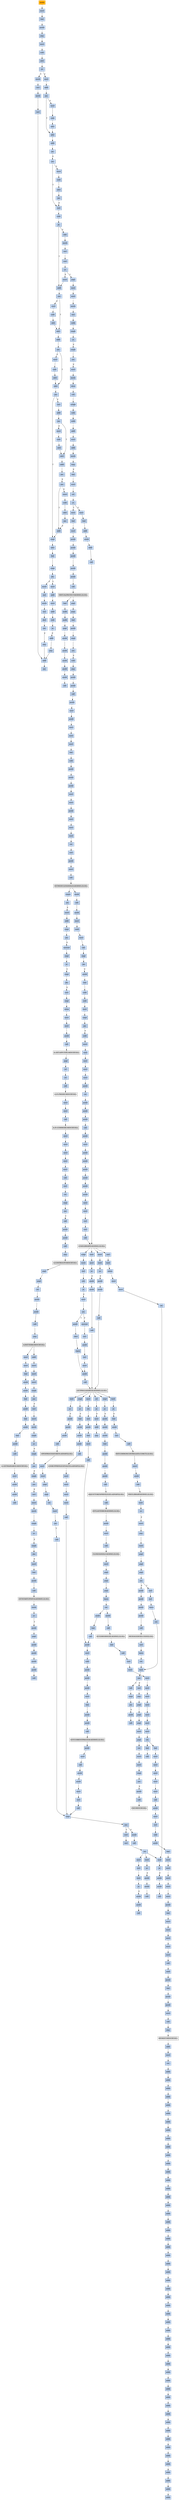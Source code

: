 strict digraph G {
	graph [bgcolor=transparent,
		name=G
	];
	node [color=lightsteelblue,
		fillcolor=lightsteelblue,
		shape=rectangle,
		style=filled
	];
	a0x00420910pusha_	[color=lightgrey,
		fillcolor=orange,
		label=pusha];
	a0x00420911movl_0x414000UINT32_esi	[label=movl];
	a0x00420910pusha_ -> a0x00420911movl_0x414000UINT32_esi	[color="#000000"];
	a0x00420916leal__77824esi__edi	[label=leal];
	a0x00420911movl_0x414000UINT32_esi -> a0x00420916leal__77824esi__edi	[color="#000000"];
	a0x0042091cpushl_edi	[label=pushl];
	a0x00420916leal__77824esi__edi -> a0x0042091cpushl_edi	[color="#000000"];
	a0x0042091djmp_0x0042092a	[label=jmp];
	a0x0042091cpushl_edi -> a0x0042091djmp_0x0042092a	[color="#000000"];
	a0x0042092amovl_esi__ebx	[label=movl];
	a0x0042091djmp_0x0042092a -> a0x0042092amovl_esi__ebx	[color="#000000"];
	a0x0042092csubl_0xfffffffcUINT8_esi	[label=subl];
	a0x0042092amovl_esi__ebx -> a0x0042092csubl_0xfffffffcUINT8_esi	[color="#000000"];
	a0x0042092fadcl_ebx_ebx	[label=adcl];
	a0x0042092csubl_0xfffffffcUINT8_esi -> a0x0042092fadcl_ebx_ebx	[color="#000000"];
	a0x00420931jb_0x00420920	[label=jb];
	a0x0042092fadcl_ebx_ebx -> a0x00420931jb_0x00420920	[color="#000000"];
	a0x00420920movb_esi__al	[label=movb];
	a0x00420931jb_0x00420920 -> a0x00420920movb_esi__al	[color="#000000",
		label=T];
	a0x00420933movl_0x1UINT32_eax	[label=movl];
	a0x00420931jb_0x00420920 -> a0x00420933movl_0x1UINT32_eax	[color="#000000",
		label=F];
	a0x00420922incl_esi	[label=incl];
	a0x00420920movb_esi__al -> a0x00420922incl_esi	[color="#000000"];
	a0x00420923movb_al_edi_	[label=movb];
	a0x00420922incl_esi -> a0x00420923movb_al_edi_	[color="#000000"];
	a0x00420925incl_edi	[label=incl];
	a0x00420923movb_al_edi_ -> a0x00420925incl_edi	[color="#000000"];
	a0x00420926addl_ebx_ebx	[label=addl];
	a0x00420925incl_edi -> a0x00420926addl_ebx_ebx	[color="#000000"];
	a0x00420928jne_0x00420931	[label=jne];
	a0x00420926addl_ebx_ebx -> a0x00420928jne_0x00420931	[color="#000000"];
	a0x00420938addl_ebx_ebx	[label=addl];
	a0x00420933movl_0x1UINT32_eax -> a0x00420938addl_ebx_ebx	[color="#000000"];
	a0x0042093ajne_0x00420943	[label=jne];
	a0x00420938addl_ebx_ebx -> a0x0042093ajne_0x00420943	[color="#000000"];
	a0x00420943adcl_eax_eax	[label=adcl];
	a0x0042093ajne_0x00420943 -> a0x00420943adcl_eax_eax	[color="#000000",
		label=T];
	a0x0042093cmovl_esi__ebx	[label=movl];
	a0x0042093ajne_0x00420943 -> a0x0042093cmovl_esi__ebx	[color="#000000",
		label=F];
	a0x00420945addl_ebx_ebx	[label=addl];
	a0x00420943adcl_eax_eax -> a0x00420945addl_ebx_ebx	[color="#000000"];
	a0x00420947jae_0x00420938	[label=jae];
	a0x00420945addl_ebx_ebx -> a0x00420947jae_0x00420938	[color="#000000"];
	a0x00420949jne_0x00420954	[label=jne];
	a0x00420947jae_0x00420938 -> a0x00420949jne_0x00420954	[color="#000000",
		label=F];
	a0x00420954xorl_ecx_ecx	[label=xorl];
	a0x00420949jne_0x00420954 -> a0x00420954xorl_ecx_ecx	[color="#000000",
		label=T];
	a0x0042094bmovl_esi__ebx	[label=movl];
	a0x00420949jne_0x00420954 -> a0x0042094bmovl_esi__ebx	[color="#000000",
		label=F];
	a0x00420956subl_0x3UINT8_eax	[label=subl];
	a0x00420954xorl_ecx_ecx -> a0x00420956subl_0x3UINT8_eax	[color="#000000"];
	a0x00420959jb_0x00420968	[label=jb];
	a0x00420956subl_0x3UINT8_eax -> a0x00420959jb_0x00420968	[color="#000000"];
	a0x0042095bshll_0x8UINT8_eax	[label=shll];
	a0x00420959jb_0x00420968 -> a0x0042095bshll_0x8UINT8_eax	[color="#000000",
		label=F];
	a0x00420968addl_ebx_ebx	[label=addl];
	a0x00420959jb_0x00420968 -> a0x00420968addl_ebx_ebx	[color="#000000",
		label=T];
	a0x0042095emovb_esi__al	[label=movb];
	a0x0042095bshll_0x8UINT8_eax -> a0x0042095emovb_esi__al	[color="#000000"];
	a0x00420960incl_esi	[label=incl];
	a0x0042095emovb_esi__al -> a0x00420960incl_esi	[color="#000000"];
	a0x00420961xorl_0xffffffffUINT8_eax	[label=xorl];
	a0x00420960incl_esi -> a0x00420961xorl_0xffffffffUINT8_eax	[color="#000000"];
	a0x00420964je_0x004209da	[label=je];
	a0x00420961xorl_0xffffffffUINT8_eax -> a0x00420964je_0x004209da	[color="#000000"];
	a0x00420966movl_eax_ebp	[label=movl];
	a0x00420964je_0x004209da -> a0x00420966movl_eax_ebp	[color="#000000",
		label=F];
	a0x004209dapopl_esi	[label=popl];
	a0x00420964je_0x004209da -> a0x004209dapopl_esi	[color="#000000",
		label=T];
	a0x00420966movl_eax_ebp -> a0x00420968addl_ebx_ebx	[color="#000000"];
	a0x0042096ajne_0x00420973	[label=jne];
	a0x00420968addl_ebx_ebx -> a0x0042096ajne_0x00420973	[color="#000000"];
	a0x00420973adcl_ecx_ecx	[label=adcl];
	a0x0042096ajne_0x00420973 -> a0x00420973adcl_ecx_ecx	[color="#000000",
		label=T];
	a0x0042096cmovl_esi__ebx	[label=movl];
	a0x0042096ajne_0x00420973 -> a0x0042096cmovl_esi__ebx	[color="#000000",
		label=F];
	a0x00420975addl_ebx_ebx	[label=addl];
	a0x00420973adcl_ecx_ecx -> a0x00420975addl_ebx_ebx	[color="#000000"];
	a0x00420977jne_0x00420980	[label=jne];
	a0x00420975addl_ebx_ebx -> a0x00420977jne_0x00420980	[color="#000000"];
	a0x00420980adcl_ecx_ecx	[label=adcl];
	a0x00420977jne_0x00420980 -> a0x00420980adcl_ecx_ecx	[color="#000000",
		label=T];
	a0x00420979movl_esi__ebx	[label=movl];
	a0x00420977jne_0x00420980 -> a0x00420979movl_esi__ebx	[color="#000000",
		label=F];
	a0x00420982jne_0x004209a4	[label=jne];
	a0x00420980adcl_ecx_ecx -> a0x00420982jne_0x004209a4	[color="#000000"];
	a0x004209a4cmpl_0xfffff300UINT32_ebp	[label=cmpl];
	a0x00420982jne_0x004209a4 -> a0x004209a4cmpl_0xfffff300UINT32_ebp	[color="#000000",
		label=T];
	a0x00420984incl_ecx	[label=incl];
	a0x00420982jne_0x004209a4 -> a0x00420984incl_ecx	[color="#000000",
		label=F];
	a0x004209aaadcl_0x1UINT8_ecx	[label=adcl];
	a0x004209a4cmpl_0xfffff300UINT32_ebp -> a0x004209aaadcl_0x1UINT8_ecx	[color="#000000"];
	a0x004209adleal_ediebp__edx	[label=leal];
	a0x004209aaadcl_0x1UINT8_ecx -> a0x004209adleal_ediebp__edx	[color="#000000"];
	a0x004209b0cmpl_0xfffffffcUINT8_ebp	[label=cmpl];
	a0x004209adleal_ediebp__edx -> a0x004209b0cmpl_0xfffffffcUINT8_ebp	[color="#000000"];
	a0x004209b3jbe_0x004209c4	[label=jbe];
	a0x004209b0cmpl_0xfffffffcUINT8_ebp -> a0x004209b3jbe_0x004209c4	[color="#000000"];
	a0x004209c4movl_edx__eax	[label=movl];
	a0x004209b3jbe_0x004209c4 -> a0x004209c4movl_edx__eax	[color="#000000",
		label=T];
	a0x004209b5movb_edx__al	[label=movb];
	a0x004209b3jbe_0x004209c4 -> a0x004209b5movb_edx__al	[color="#000000",
		label=F];
	a0x004209c6addl_0x4UINT8_edx	[label=addl];
	a0x004209c4movl_edx__eax -> a0x004209c6addl_0x4UINT8_edx	[color="#000000"];
	a0x004209c9movl_eax_edi_	[label=movl];
	a0x004209c6addl_0x4UINT8_edx -> a0x004209c9movl_eax_edi_	[color="#000000"];
	a0x004209cbaddl_0x4UINT8_edi	[label=addl];
	a0x004209c9movl_eax_edi_ -> a0x004209cbaddl_0x4UINT8_edi	[color="#000000"];
	a0x004209cesubl_0x4UINT8_ecx	[label=subl];
	a0x004209cbaddl_0x4UINT8_edi -> a0x004209cesubl_0x4UINT8_ecx	[color="#000000"];
	a0x004209d1ja_0x004209c4	[label=ja];
	a0x004209cesubl_0x4UINT8_ecx -> a0x004209d1ja_0x004209c4	[color="#000000"];
	a0x004209d3addl_ecx_edi	[label=addl];
	a0x004209d1ja_0x004209c4 -> a0x004209d3addl_ecx_edi	[color="#000000",
		label=F];
	a0x004209d5jmp_0x00420926	[label=jmp];
	a0x004209d3addl_ecx_edi -> a0x004209d5jmp_0x00420926	[color="#000000"];
	a0x004209d5jmp_0x00420926 -> a0x00420926addl_ebx_ebx	[color="#000000"];
	a0x0042097bsubl_0xfffffffcUINT8_esi	[label=subl];
	a0x00420979movl_esi__ebx -> a0x0042097bsubl_0xfffffffcUINT8_esi	[color="#000000"];
	a0x0042097eadcl_ebx_ebx	[label=adcl];
	a0x0042097bsubl_0xfffffffcUINT8_esi -> a0x0042097eadcl_ebx_ebx	[color="#000000"];
	a0x0042097eadcl_ebx_ebx -> a0x00420980adcl_ecx_ecx	[color="#000000"];
	a0x0042096esubl_0xfffffffcUINT8_esi	[label=subl];
	a0x0042096cmovl_esi__ebx -> a0x0042096esubl_0xfffffffcUINT8_esi	[color="#000000"];
	a0x00420971adcl_ebx_ebx	[label=adcl];
	a0x0042096esubl_0xfffffffcUINT8_esi -> a0x00420971adcl_ebx_ebx	[color="#000000"];
	a0x00420971adcl_ebx_ebx -> a0x00420973adcl_ecx_ecx	[color="#000000"];
	a0x00420985addl_ebx_ebx	[label=addl];
	a0x00420984incl_ecx -> a0x00420985addl_ebx_ebx	[color="#000000"];
	a0x00420987jne_0x00420990	[label=jne];
	a0x00420985addl_ebx_ebx -> a0x00420987jne_0x00420990	[color="#000000"];
	a0x00420990adcl_ecx_ecx	[label=adcl];
	a0x00420987jne_0x00420990 -> a0x00420990adcl_ecx_ecx	[color="#000000",
		label=T];
	a0x00420989movl_esi__ebx	[label=movl];
	a0x00420987jne_0x00420990 -> a0x00420989movl_esi__ebx	[color="#000000",
		label=F];
	a0x00420992addl_ebx_ebx	[label=addl];
	a0x00420990adcl_ecx_ecx -> a0x00420992addl_ebx_ebx	[color="#000000"];
	a0x00420994jae_0x00420985	[label=jae];
	a0x00420992addl_ebx_ebx -> a0x00420994jae_0x00420985	[color="#000000"];
	a0x00420996jne_0x004209a1	[label=jne];
	a0x00420994jae_0x00420985 -> a0x00420996jne_0x004209a1	[color="#000000",
		label=F];
	a0x004209a1addl_0x2UINT8_ecx	[label=addl];
	a0x00420996jne_0x004209a1 -> a0x004209a1addl_0x2UINT8_ecx	[color="#000000",
		label=T];
	a0x00420998movl_esi__ebx	[label=movl];
	a0x00420996jne_0x004209a1 -> a0x00420998movl_esi__ebx	[color="#000000",
		label=F];
	a0x004209a1addl_0x2UINT8_ecx -> a0x004209a4cmpl_0xfffff300UINT32_ebp	[color="#000000"];
	a0x0042093esubl_0xfffffffcUINT8_esi	[label=subl];
	a0x0042093cmovl_esi__ebx -> a0x0042093esubl_0xfffffffcUINT8_esi	[color="#000000"];
	a0x00420941adcl_ebx_ebx	[label=adcl];
	a0x0042093esubl_0xfffffffcUINT8_esi -> a0x00420941adcl_ebx_ebx	[color="#000000"];
	a0x00420941adcl_ebx_ebx -> a0x00420943adcl_eax_eax	[color="#000000"];
	a0x0042094dsubl_0xfffffffcUINT8_esi	[label=subl];
	a0x0042094bmovl_esi__ebx -> a0x0042094dsubl_0xfffffffcUINT8_esi	[color="#000000"];
	a0x00420950adcl_ebx_ebx	[label=adcl];
	a0x0042094dsubl_0xfffffffcUINT8_esi -> a0x00420950adcl_ebx_ebx	[color="#000000"];
	a0x00420952jae_0x00420938	[label=jae];
	a0x00420950adcl_ebx_ebx -> a0x00420952jae_0x00420938	[color="#000000"];
	a0x00420952jae_0x00420938 -> a0x00420954xorl_ecx_ecx	[color="#000000",
		label=F];
	a0x0042098bsubl_0xfffffffcUINT8_esi	[label=subl];
	a0x00420989movl_esi__ebx -> a0x0042098bsubl_0xfffffffcUINT8_esi	[color="#000000"];
	a0x0042098eadcl_ebx_ebx	[label=adcl];
	a0x0042098bsubl_0xfffffffcUINT8_esi -> a0x0042098eadcl_ebx_ebx	[color="#000000"];
	a0x0042098eadcl_ebx_ebx -> a0x00420990adcl_ecx_ecx	[color="#000000"];
	a0x004209b7incl_edx	[label=incl];
	a0x004209b5movb_edx__al -> a0x004209b7incl_edx	[color="#000000"];
	a0x004209b8movb_al_edi_	[label=movb];
	a0x004209b7incl_edx -> a0x004209b8movb_al_edi_	[color="#000000"];
	a0x004209baincl_edi	[label=incl];
	a0x004209b8movb_al_edi_ -> a0x004209baincl_edi	[color="#000000"];
	a0x004209bbdecl_ecx	[label=decl];
	a0x004209baincl_edi -> a0x004209bbdecl_ecx	[color="#000000"];
	a0x004209bcjne_0x004209b5	[label=jne];
	a0x004209bbdecl_ecx -> a0x004209bcjne_0x004209b5	[color="#000000"];
	a0x004209bejmp_0x00420926	[label=jmp];
	a0x004209bcjne_0x004209b5 -> a0x004209bejmp_0x00420926	[color="#000000",
		label=F];
	a0x004209bejmp_0x00420926 -> a0x00420926addl_ebx_ebx	[color="#000000"];
	a0x0042099asubl_0xfffffffcUINT8_esi	[label=subl];
	a0x00420998movl_esi__ebx -> a0x0042099asubl_0xfffffffcUINT8_esi	[color="#000000"];
	a0x0042099dadcl_ebx_ebx	[label=adcl];
	a0x0042099asubl_0xfffffffcUINT8_esi -> a0x0042099dadcl_ebx_ebx	[color="#000000"];
	a0x0042099fjae_0x00420985	[label=jae];
	a0x0042099dadcl_ebx_ebx -> a0x0042099fjae_0x00420985	[color="#000000"];
	a0x0042099fjae_0x00420985 -> a0x004209a1addl_0x2UINT8_ecx	[color="#000000",
		label=F];
	a0x004209dbmovl_esi_edi	[label=movl];
	a0x004209dapopl_esi -> a0x004209dbmovl_esi_edi	[color="#000000"];
	a0x004209ddmovl_0x62dUINT32_ecx	[label=movl];
	a0x004209dbmovl_esi_edi -> a0x004209ddmovl_0x62dUINT32_ecx	[color="#000000"];
	a0x004209e2movb_edi__al	[label=movb];
	a0x004209ddmovl_0x62dUINT32_ecx -> a0x004209e2movb_edi__al	[color="#000000"];
	a0x004209e4incl_edi	[label=incl];
	a0x004209e2movb_edi__al -> a0x004209e4incl_edi	[color="#000000"];
	a0x004209e5subb_0xffffffe8UINT8_al	[label=subb];
	a0x004209e4incl_edi -> a0x004209e5subb_0xffffffe8UINT8_al	[color="#000000"];
	a0x004209e7cmpb_0x1UINT8_al	[label=cmpb];
	a0x004209e5subb_0xffffffe8UINT8_al -> a0x004209e7cmpb_0x1UINT8_al	[color="#000000"];
	a0x004209e9ja_0x004209e2	[label=ja];
	a0x004209e7cmpb_0x1UINT8_al -> a0x004209e9ja_0x004209e2	[color="#000000"];
	a0x004209ebcmpb_0x5UINT8_edi_	[label=cmpb];
	a0x004209e9ja_0x004209e2 -> a0x004209ebcmpb_0x5UINT8_edi_	[color="#000000",
		label=F];
	a0x004209eejne_0x004209e2	[label=jne];
	a0x004209ebcmpb_0x5UINT8_edi_ -> a0x004209eejne_0x004209e2	[color="#000000"];
	a0x004209f0movl_edi__eax	[label=movl];
	a0x004209eejne_0x004209e2 -> a0x004209f0movl_edi__eax	[color="#000000",
		label=F];
	a0x004209f2movb_0x4edi__bl	[label=movb];
	a0x004209f0movl_edi__eax -> a0x004209f2movb_0x4edi__bl	[color="#000000"];
	a0x004209f5shrw_0x8UINT8_ax	[label=shrw];
	a0x004209f2movb_0x4edi__bl -> a0x004209f5shrw_0x8UINT8_ax	[color="#000000"];
	a0x004209f9roll_0x10UINT8_eax	[label=roll];
	a0x004209f5shrw_0x8UINT8_ax -> a0x004209f9roll_0x10UINT8_eax	[color="#000000"];
	a0x004209fcxchgb_al_ah	[label=xchgb];
	a0x004209f9roll_0x10UINT8_eax -> a0x004209fcxchgb_al_ah	[color="#000000"];
	a0x004209fesubl_edi_eax	[label=subl];
	a0x004209fcxchgb_al_ah -> a0x004209fesubl_edi_eax	[color="#000000"];
	a0x00420a00subb_0xffffffe8UINT8_bl	[label=subb];
	a0x004209fesubl_edi_eax -> a0x00420a00subb_0xffffffe8UINT8_bl	[color="#000000"];
	a0x00420a03addl_esi_eax	[label=addl];
	a0x00420a00subb_0xffffffe8UINT8_bl -> a0x00420a03addl_esi_eax	[color="#000000"];
	a0x00420a05movl_eax_edi_	[label=movl];
	a0x00420a03addl_esi_eax -> a0x00420a05movl_eax_edi_	[color="#000000"];
	a0x00420a07addl_0x5UINT8_edi	[label=addl];
	a0x00420a05movl_eax_edi_ -> a0x00420a07addl_0x5UINT8_edi	[color="#000000"];
	a0x00420a0amovb_bl_al	[label=movb];
	a0x00420a07addl_0x5UINT8_edi -> a0x00420a0amovb_bl_al	[color="#000000"];
	a0x00420a0cloop_0x004209e7	[label=loop];
	a0x00420a0amovb_bl_al -> a0x00420a0cloop_0x004209e7	[color="#000000"];
	a0x00420a0eleal_0x1d000esi__edi	[label=leal];
	a0x00420a0cloop_0x004209e7 -> a0x00420a0eleal_0x1d000esi__edi	[color="#000000",
		label=F];
	a0x00420a14movl_edi__eax	[label=movl];
	a0x00420a0eleal_0x1d000esi__edi -> a0x00420a14movl_edi__eax	[color="#000000"];
	a0x00420a16orl_eax_eax	[label=orl];
	a0x00420a14movl_edi__eax -> a0x00420a16orl_eax_eax	[color="#000000"];
	a0x00420a18je_0x00420a5f	[label=je];
	a0x00420a16orl_eax_eax -> a0x00420a18je_0x00420a5f	[color="#000000"];
	a0x00420a1amovl_0x4edi__ebx	[label=movl];
	a0x00420a18je_0x00420a5f -> a0x00420a1amovl_0x4edi__ebx	[color="#000000",
		label=F];
	a0x00420a5fmovl_0x2129cesi__ebp	[label=movl];
	a0x00420a18je_0x00420a5f -> a0x00420a5fmovl_0x2129cesi__ebp	[color="#000000",
		label=T];
	a0x00420a1dleal_0x211a8eaxesi__eax	[label=leal];
	a0x00420a1amovl_0x4edi__ebx -> a0x00420a1dleal_0x211a8eaxesi__eax	[color="#000000"];
	a0x00420a24addl_esi_ebx	[label=addl];
	a0x00420a1dleal_0x211a8eaxesi__eax -> a0x00420a24addl_esi_ebx	[color="#000000"];
	a0x00420a26pushl_eax	[label=pushl];
	a0x00420a24addl_esi_ebx -> a0x00420a26pushl_eax	[color="#000000"];
	a0x00420a27addl_0x8UINT8_edi	[label=addl];
	a0x00420a26pushl_eax -> a0x00420a27addl_0x8UINT8_edi	[color="#000000"];
	a0x00420a2acall_0x21290esi_	[label=call];
	a0x00420a27addl_0x8UINT8_edi -> a0x00420a2acall_0x21290esi_	[color="#000000"];
	LOADLIBRARYA_KERNEL32_DLL	[color=lightgrey,
		fillcolor=lightgrey,
		label="LOADLIBRARYA-KERNEL32-DLL"];
	a0x00420a2acall_0x21290esi_ -> LOADLIBRARYA_KERNEL32_DLL	[color="#000000"];
	a0x00420a30xchgl_eax_ebp	[label=xchgl];
	LOADLIBRARYA_KERNEL32_DLL -> a0x00420a30xchgl_eax_ebp	[color="#000000"];
	a0x0040324emovl_eax_esi	[label=movl];
	LOADLIBRARYA_KERNEL32_DLL -> a0x0040324emovl_eax_esi	[color="#000000"];
	a0x0040f01ctestl_eax_eax	[label=testl];
	LOADLIBRARYA_KERNEL32_DLL -> a0x0040f01ctestl_eax_eax	[color="#000000"];
	a0x0040dc2dxorl_ecx_ecx	[label=xorl];
	LOADLIBRARYA_KERNEL32_DLL -> a0x0040dc2dxorl_ecx_ecx	[color="#000000"];
	a0x00420a31movb_edi__al	[label=movb];
	a0x00420a30xchgl_eax_ebp -> a0x00420a31movb_edi__al	[color="#000000"];
	a0x00420a33incl_edi	[label=incl];
	a0x00420a31movb_edi__al -> a0x00420a33incl_edi	[color="#000000"];
	a0x00420a34orb_al_al	[label=orb];
	a0x00420a33incl_edi -> a0x00420a34orb_al_al	[color="#000000"];
	a0x00420a36je_0x00420a14	[label=je];
	a0x00420a34orb_al_al -> a0x00420a36je_0x00420a14	[color="#000000"];
	a0x00420a38movl_edi_ecx	[label=movl];
	a0x00420a36je_0x00420a14 -> a0x00420a38movl_edi_ecx	[color="#000000",
		label=F];
	a0x00420a3ajns_0x00420a43	[label=jns];
	a0x00420a38movl_edi_ecx -> a0x00420a3ajns_0x00420a43	[color="#000000"];
	a0x00420a43pushl_edi	[label=pushl];
	a0x00420a3ajns_0x00420a43 -> a0x00420a43pushl_edi	[color="#000000",
		label=T];
	a0x00420a3cmovzwl_edi__eax	[label=movzwl];
	a0x00420a3ajns_0x00420a43 -> a0x00420a3cmovzwl_edi__eax	[color="#000000",
		label=F];
	a0x00420a44decl_eax	[label=decl];
	a0x00420a43pushl_edi -> a0x00420a44decl_eax	[color="#000000"];
	a0x00420a45repnz_scasb_es_edi__al	[label=repnz];
	a0x00420a44decl_eax -> a0x00420a45repnz_scasb_es_edi__al	[color="#000000"];
	a0x00420a47pushl_ebp	[label=pushl];
	a0x00420a45repnz_scasb_es_edi__al -> a0x00420a47pushl_ebp	[color="#000000"];
	a0x00420a48call_0x21298esi_	[label=call];
	a0x00420a47pushl_ebp -> a0x00420a48call_0x21298esi_	[color="#000000"];
	GETPROCADDRESS_KERNEL32_DLL	[color=lightgrey,
		fillcolor=lightgrey,
		label="GETPROCADDRESS-KERNEL32-DLL"];
	a0x00420a48call_0x21298esi_ -> GETPROCADDRESS_KERNEL32_DLL	[color="#000000"];
	a0x00420a4eorl_eax_eax	[label=orl];
	GETPROCADDRESS_KERNEL32_DLL -> a0x00420a4eorl_eax_eax	[color="#000000"];
	a0x00403260testl_eax_eax	[label=testl];
	GETPROCADDRESS_KERNEL32_DLL -> a0x00403260testl_eax_eax	[color="#000000"];
	a0x0040f031movl_eax_0x413e24	[label=movl];
	GETPROCADDRESS_KERNEL32_DLL -> a0x0040f031movl_eax_0x413e24	[color="#000000"];
	a0x0040dc59testl_eax_eax	[label=testl];
	GETPROCADDRESS_KERNEL32_DLL -> a0x0040dc59testl_eax_eax	[color="#000000"];
	a0x0040dcb9cmpl_ebx_eax	[label=cmpl];
	GETPROCADDRESS_KERNEL32_DLL -> a0x0040dcb9cmpl_ebx_eax	[color="#000000"];
	a0x0040dcedcmpl_ebx_eax	[label=cmpl];
	GETPROCADDRESS_KERNEL32_DLL -> a0x0040dcedcmpl_ebx_eax	[color="#000000"];
	a0x00420a50je_0x00420a59	[label=je];
	a0x00420a4eorl_eax_eax -> a0x00420a50je_0x00420a59	[color="#000000"];
	a0x00420a52movl_eax_ebx_	[label=movl];
	a0x00420a50je_0x00420a59 -> a0x00420a52movl_eax_ebx_	[color="#000000",
		label=F];
	a0x00420a54addl_0x4UINT8_ebx	[label=addl];
	a0x00420a52movl_eax_ebx_ -> a0x00420a54addl_0x4UINT8_ebx	[color="#000000"];
	a0x00420a57jmp_0x00420a31	[label=jmp];
	a0x00420a54addl_0x4UINT8_ebx -> a0x00420a57jmp_0x00420a31	[color="#000000"];
	a0x00420a3fincl_edi	[label=incl];
	a0x00420a3cmovzwl_edi__eax -> a0x00420a3fincl_edi	[color="#000000"];
	a0x00420a40pushl_eax	[label=pushl];
	a0x00420a3fincl_edi -> a0x00420a40pushl_eax	[color="#000000"];
	a0x00420a41incl_edi	[label=incl];
	a0x00420a40pushl_eax -> a0x00420a41incl_edi	[color="#000000"];
	a0x00420a42movl_0xaef24857UINT32_ecx	[label=movl];
	a0x00420a41incl_edi -> a0x00420a42movl_0xaef24857UINT32_ecx	[color="#000000"];
	a0x00420a42movl_0xaef24857UINT32_ecx -> a0x00420a47pushl_ebp	[color="#000000"];
	a0x00420a65leal__4096esi__edi	[label=leal];
	a0x00420a5fmovl_0x2129cesi__ebp -> a0x00420a65leal__4096esi__edi	[color="#000000"];
	a0x00420a6bmovl_0x1000UINT32_ebx	[label=movl];
	a0x00420a65leal__4096esi__edi -> a0x00420a6bmovl_0x1000UINT32_ebx	[color="#000000"];
	a0x00420a70pushl_eax	[label=pushl];
	a0x00420a6bmovl_0x1000UINT32_ebx -> a0x00420a70pushl_eax	[color="#000000"];
	a0x00420a71pushl_esp	[label=pushl];
	a0x00420a70pushl_eax -> a0x00420a71pushl_esp	[color="#000000"];
	a0x00420a72pushl_0x4UINT8	[label=pushl];
	a0x00420a71pushl_esp -> a0x00420a72pushl_0x4UINT8	[color="#000000"];
	a0x00420a74pushl_ebx	[label=pushl];
	a0x00420a72pushl_0x4UINT8 -> a0x00420a74pushl_ebx	[color="#000000"];
	a0x00420a75pushl_edi	[label=pushl];
	a0x00420a74pushl_ebx -> a0x00420a75pushl_edi	[color="#000000"];
	a0x00420a76call_ebp	[label=call];
	a0x00420a75pushl_edi -> a0x00420a76call_ebp	[color="#000000"];
	VIRTUALPROTECT_KERNEL32_DLL	[color=lightgrey,
		fillcolor=lightgrey,
		label="VIRTUALPROTECT-KERNEL32-DLL"];
	a0x00420a76call_ebp -> VIRTUALPROTECT_KERNEL32_DLL	[color="#000000"];
	a0x00420a78leal_0x20fedi__eax	[label=leal];
	VIRTUALPROTECT_KERNEL32_DLL -> a0x00420a78leal_0x20fedi__eax	[color="#000000"];
	a0x00420a8dpopl_eax	[label=popl];
	VIRTUALPROTECT_KERNEL32_DLL -> a0x00420a8dpopl_eax	[color="#000000"];
	a0x00420a7eandb_0x7fUINT8_eax_	[label=andb];
	a0x00420a78leal_0x20fedi__eax -> a0x00420a7eandb_0x7fUINT8_eax_	[color="#000000"];
	a0x00420a81andb_0x7fUINT8_0x28eax_	[label=andb];
	a0x00420a7eandb_0x7fUINT8_eax_ -> a0x00420a81andb_0x7fUINT8_0x28eax_	[color="#000000"];
	a0x00420a85popl_eax	[label=popl];
	a0x00420a81andb_0x7fUINT8_0x28eax_ -> a0x00420a85popl_eax	[color="#000000"];
	a0x00420a86pushl_eax	[label=pushl];
	a0x00420a85popl_eax -> a0x00420a86pushl_eax	[color="#000000"];
	a0x00420a87pushl_esp	[label=pushl];
	a0x00420a86pushl_eax -> a0x00420a87pushl_esp	[color="#000000"];
	a0x00420a88pushl_eax	[label=pushl];
	a0x00420a87pushl_esp -> a0x00420a88pushl_eax	[color="#000000"];
	a0x00420a89pushl_ebx	[label=pushl];
	a0x00420a88pushl_eax -> a0x00420a89pushl_ebx	[color="#000000"];
	a0x00420a8apushl_edi	[label=pushl];
	a0x00420a89pushl_ebx -> a0x00420a8apushl_edi	[color="#000000"];
	a0x00420a8bcall_ebp	[label=call];
	a0x00420a8apushl_edi -> a0x00420a8bcall_ebp	[color="#000000"];
	a0x00420a8epopa_	[label=popa];
	a0x00420a8dpopl_eax -> a0x00420a8epopa_	[color="#000000"];
	a0x00420a8fleal__128esp__eax	[label=leal];
	a0x00420a8epopa_ -> a0x00420a8fleal__128esp__eax	[color="#000000"];
	a0x00420a93pushl_0x0UINT8	[label=pushl];
	a0x00420a8fleal__128esp__eax -> a0x00420a93pushl_0x0UINT8	[color="#000000"];
	a0x00420a95cmpl_eax_esp	[label=cmpl];
	a0x00420a93pushl_0x0UINT8 -> a0x00420a95cmpl_eax_esp	[color="#000000"];
	a0x00420a97jne_0x00420a93	[label=jne];
	a0x00420a95cmpl_eax_esp -> a0x00420a97jne_0x00420a93	[color="#000000"];
	a0x00420a99subl_0xffffff80UINT8_esp	[label=subl];
	a0x00420a97jne_0x00420a93 -> a0x00420a99subl_0xffffff80UINT8_esp	[color="#000000",
		label=F];
	a0x00420a9cjmp_0x0040fc10	[label=jmp];
	a0x00420a99subl_0xffffff80UINT8_esp -> a0x00420a9cjmp_0x0040fc10	[color="#000000"];
	a0x0040fc10pushl_0x70UINT8	[label=pushl];
	a0x00420a9cjmp_0x0040fc10 -> a0x0040fc10pushl_0x70UINT8	[color="#000000"];
	a0x0040fc12pushl_0x410460UINT32	[label=pushl];
	a0x0040fc10pushl_0x70UINT8 -> a0x0040fc12pushl_0x410460UINT32	[color="#000000"];
	a0x0040fc17call_0x40fe00	[label=call];
	a0x0040fc12pushl_0x410460UINT32 -> a0x0040fc17call_0x40fe00	[color="#000000"];
	a0x0040fe00pushl_0x40fe50UINT32	[label=pushl];
	a0x0040fc17call_0x40fe00 -> a0x0040fe00pushl_0x40fe50UINT32	[color="#000000"];
	a0x0040fe05movl_fs_0_eax	[label=movl];
	a0x0040fe00pushl_0x40fe50UINT32 -> a0x0040fe05movl_fs_0_eax	[color="#000000"];
	a0x0040fe0bpushl_eax	[label=pushl];
	a0x0040fe05movl_fs_0_eax -> a0x0040fe0bpushl_eax	[color="#000000"];
	a0x0040fe0cmovl_esp_fs_0	[label=movl];
	a0x0040fe0bpushl_eax -> a0x0040fe0cmovl_esp_fs_0	[color="#000000"];
	a0x0040fe13movl_0x10esp__eax	[label=movl];
	a0x0040fe0cmovl_esp_fs_0 -> a0x0040fe13movl_0x10esp__eax	[color="#000000"];
	a0x0040fe17movl_ebp_0x10esp_	[label=movl];
	a0x0040fe13movl_0x10esp__eax -> a0x0040fe17movl_ebp_0x10esp_	[color="#000000"];
	a0x0040fe1bleal_0x10esp__ebp	[label=leal];
	a0x0040fe17movl_ebp_0x10esp_ -> a0x0040fe1bleal_0x10esp__ebp	[color="#000000"];
	a0x0040fe1fsubl_eax_esp	[label=subl];
	a0x0040fe1bleal_0x10esp__ebp -> a0x0040fe1fsubl_eax_esp	[color="#000000"];
	a0x0040fe21pushl_ebx	[label=pushl];
	a0x0040fe1fsubl_eax_esp -> a0x0040fe21pushl_ebx	[color="#000000"];
	a0x0040fe22pushl_esi	[label=pushl];
	a0x0040fe21pushl_ebx -> a0x0040fe22pushl_esi	[color="#000000"];
	a0x0040fe23pushl_edi	[label=pushl];
	a0x0040fe22pushl_esi -> a0x0040fe23pushl_edi	[color="#000000"];
	a0x0040fe24movl__8ebp__eax	[label=movl];
	a0x0040fe23pushl_edi -> a0x0040fe24movl__8ebp__eax	[color="#000000"];
	a0x0040fe27movl_esp__24ebp_	[label=movl];
	a0x0040fe24movl__8ebp__eax -> a0x0040fe27movl_esp__24ebp_	[color="#000000"];
	a0x0040fe2apushl_eax	[label=pushl];
	a0x0040fe27movl_esp__24ebp_ -> a0x0040fe2apushl_eax	[color="#000000"];
	a0x0040fe2bmovl__4ebp__eax	[label=movl];
	a0x0040fe2apushl_eax -> a0x0040fe2bmovl__4ebp__eax	[color="#000000"];
	a0x0040fe2emovl_0xffffffffUINT32__4ebp_	[label=movl];
	a0x0040fe2bmovl__4ebp__eax -> a0x0040fe2emovl_0xffffffffUINT32__4ebp_	[color="#000000"];
	a0x0040fe35movl_eax__8ebp_	[label=movl];
	a0x0040fe2emovl_0xffffffffUINT32__4ebp_ -> a0x0040fe35movl_eax__8ebp_	[color="#000000"];
	a0x0040fe38ret	[label=ret];
	a0x0040fe35movl_eax__8ebp_ -> a0x0040fe38ret	[color="#000000"];
	a0x0040fc1cxorl_ebx_ebx	[label=xorl];
	a0x0040fe38ret -> a0x0040fc1cxorl_ebx_ebx	[color="#000000"];
	a0x0040fc1epushl_ebx	[label=pushl];
	a0x0040fc1cxorl_ebx_ebx -> a0x0040fc1epushl_ebx	[color="#000000"];
	a0x0040fc1fmovl_0x4100e0_edi	[label=movl];
	a0x0040fc1epushl_ebx -> a0x0040fc1fmovl_0x4100e0_edi	[color="#000000"];
	a0x0040fc25call_edi	[label=call];
	a0x0040fc1fmovl_0x4100e0_edi -> a0x0040fc25call_edi	[color="#000000"];
	GETMODULEHANDLEA_KERNEL32_DLL	[color=lightgrey,
		fillcolor=lightgrey,
		label="GETMODULEHANDLEA-KERNEL32-DLL"];
	a0x0040fc25call_edi -> GETMODULEHANDLEA_KERNEL32_DLL	[color="#000000"];
	a0x0040fc27cmpw_0x5a4dUINT16_eax_	[label=cmpw];
	GETMODULEHANDLEA_KERNEL32_DLL -> a0x0040fc27cmpw_0x5a4dUINT16_eax_	[color="#000000"];
	a0x0040fd7epushl_eax	[label=pushl];
	GETMODULEHANDLEA_KERNEL32_DLL -> a0x0040fd7epushl_eax	[color="#000000"];
	a0x0040fc2cjne_0x40fc4d	[label=jne];
	a0x0040fc27cmpw_0x5a4dUINT16_eax_ -> a0x0040fc2cjne_0x40fc4d	[color="#000000"];
	a0x0040fc2emovl_0x3ceax__ecx	[label=movl];
	a0x0040fc2cjne_0x40fc4d -> a0x0040fc2emovl_0x3ceax__ecx	[color="#000000",
		label=F];
	a0x0040fc31addl_eax_ecx	[label=addl];
	a0x0040fc2emovl_0x3ceax__ecx -> a0x0040fc31addl_eax_ecx	[color="#000000"];
	a0x0040fc33cmpl_0x4550UINT32_ecx_	[label=cmpl];
	a0x0040fc31addl_eax_ecx -> a0x0040fc33cmpl_0x4550UINT32_ecx_	[color="#000000"];
	a0x0040fc39jne_0x40fc4d	[label=jne];
	a0x0040fc33cmpl_0x4550UINT32_ecx_ -> a0x0040fc39jne_0x40fc4d	[color="#000000"];
	a0x0040fc3bmovzwl_0x18ecx__eax	[label=movzwl];
	a0x0040fc39jne_0x40fc4d -> a0x0040fc3bmovzwl_0x18ecx__eax	[color="#000000",
		label=F];
	a0x0040fc3fcmpl_0x10bUINT32_eax	[label=cmpl];
	a0x0040fc3bmovzwl_0x18ecx__eax -> a0x0040fc3fcmpl_0x10bUINT32_eax	[color="#000000"];
	a0x0040fc44je_0x40fc65	[label=je];
	a0x0040fc3fcmpl_0x10bUINT32_eax -> a0x0040fc44je_0x40fc65	[color="#000000"];
	a0x0040fc65cmpl_0xeUINT8_0x74ecx_	[label=cmpl];
	a0x0040fc44je_0x40fc65 -> a0x0040fc65cmpl_0xeUINT8_0x74ecx_	[color="#000000",
		label=T];
	a0x0040fc69jbe_0x40fc4d	[label=jbe];
	a0x0040fc65cmpl_0xeUINT8_0x74ecx_ -> a0x0040fc69jbe_0x40fc4d	[color="#000000"];
	a0x0040fc6bxorl_eax_eax	[label=xorl];
	a0x0040fc69jbe_0x40fc4d -> a0x0040fc6bxorl_eax_eax	[color="#000000",
		label=F];
	a0x0040fc6dcmpl_ebx_0xe8ecx_	[label=cmpl];
	a0x0040fc6bxorl_eax_eax -> a0x0040fc6dcmpl_ebx_0xe8ecx_	[color="#000000"];
	a0x0040fc73setne_al	[label=setne];
	a0x0040fc6dcmpl_ebx_0xe8ecx_ -> a0x0040fc73setne_al	[color="#000000"];
	a0x0040fc76movl_eax__28ebp_	[label=movl];
	a0x0040fc73setne_al -> a0x0040fc76movl_eax__28ebp_	[color="#000000"];
	a0x0040fc79movl_ebx__4ebp_	[label=movl];
	a0x0040fc76movl_eax__28ebp_ -> a0x0040fc79movl_ebx__4ebp_	[color="#000000"];
	a0x0040fc7cpushl_0x2UINT8	[label=pushl];
	a0x0040fc79movl_ebx__4ebp_ -> a0x0040fc7cpushl_0x2UINT8	[color="#000000"];
	a0x0040fc7ecall_0x410398	[label=call];
	a0x0040fc7cpushl_0x2UINT8 -> a0x0040fc7ecall_0x410398	[color="#000000"];
	A__SET_APP_TYPE_MSVCRT_DLL	[color=lightgrey,
		fillcolor=lightgrey,
		label="A--SET-APP-TYPE-MSVCRT-DLL"];
	a0x0040fc7ecall_0x410398 -> A__SET_APP_TYPE_MSVCRT_DLL	[color="#000000"];
	a0x0040fc84popl_ecx	[label=popl];
	A__SET_APP_TYPE_MSVCRT_DLL -> a0x0040fc84popl_ecx	[color="#000000"];
	a0x0040fc85orl_0xffffffffUINT8_0x41473c	[label=orl];
	a0x0040fc84popl_ecx -> a0x0040fc85orl_0xffffffffUINT8_0x41473c	[color="#000000"];
	a0x0040fc8corl_0xffffffffUINT8_0x414740	[label=orl];
	a0x0040fc85orl_0xffffffffUINT8_0x41473c -> a0x0040fc8corl_0xffffffffUINT8_0x414740	[color="#000000"];
	a0x0040fc93call_0x410368	[label=call];
	a0x0040fc8corl_0xffffffffUINT8_0x414740 -> a0x0040fc93call_0x410368	[color="#000000"];
	A__P__FMODE_MSVCRT_DLL	[color=lightgrey,
		fillcolor=lightgrey,
		label="A--P--FMODE-MSVCRT-DLL"];
	a0x0040fc93call_0x410368 -> A__P__FMODE_MSVCRT_DLL	[color="#000000"];
	a0x0040fc99movl_0x41349c_ecx	[label=movl];
	A__P__FMODE_MSVCRT_DLL -> a0x0040fc99movl_0x41349c_ecx	[color="#000000"];
	a0x0040fc9fmovl_ecx_eax_	[label=movl];
	a0x0040fc99movl_0x41349c_ecx -> a0x0040fc9fmovl_ecx_eax_	[color="#000000"];
	a0x0040fca1call_0x410338	[label=call];
	a0x0040fc9fmovl_ecx_eax_ -> a0x0040fca1call_0x410338	[color="#000000"];
	A__P__COMMODE_MSVCRT_DLL	[color=lightgrey,
		fillcolor=lightgrey,
		label="A--P--COMMODE-MSVCRT-DLL"];
	a0x0040fca1call_0x410338 -> A__P__COMMODE_MSVCRT_DLL	[color="#000000"];
	a0x0040fca7movl_0x413498_ecx	[label=movl];
	A__P__COMMODE_MSVCRT_DLL -> a0x0040fca7movl_0x413498_ecx	[color="#000000"];
	a0x0040fcadmovl_ecx_eax_	[label=movl];
	a0x0040fca7movl_0x413498_ecx -> a0x0040fcadmovl_ecx_eax_	[color="#000000"];
	a0x0040fcafmovl_0x41033c_eax	[label=movl];
	a0x0040fcadmovl_ecx_eax_ -> a0x0040fcafmovl_0x41033c_eax	[color="#000000"];
	a0x0040fcb4movl_eax__eax	[label=movl];
	a0x0040fcafmovl_0x41033c_eax -> a0x0040fcb4movl_eax__eax	[color="#000000"];
	a0x0040fcb6movl_eax_0x414738	[label=movl];
	a0x0040fcb4movl_eax__eax -> a0x0040fcb6movl_eax_0x414738	[color="#000000"];
	a0x0040fcbbcall_0x40fdfa	[label=call];
	a0x0040fcb6movl_eax_0x414738 -> a0x0040fcbbcall_0x40fdfa	[color="#000000"];
	a0x0040fdfaxorl_eax_eax	[label=xorl];
	a0x0040fcbbcall_0x40fdfa -> a0x0040fdfaxorl_eax_eax	[color="#000000"];
	a0x0040fdfcret	[label=ret];
	a0x0040fdfaxorl_eax_eax -> a0x0040fdfcret	[color="#000000"];
	a0x0040fcc0cmpl_ebx_0x413000	[label=cmpl];
	a0x0040fdfcret -> a0x0040fcc0cmpl_ebx_0x413000	[color="#000000"];
	a0x0040fcc6jne_0x40fcd4	[label=jne];
	a0x0040fcc0cmpl_ebx_0x413000 -> a0x0040fcc6jne_0x40fcd4	[color="#000000"];
	a0x0040fcd4call_0x40fde8	[label=call];
	a0x0040fcc6jne_0x40fcd4 -> a0x0040fcd4call_0x40fde8	[color="#000000",
		label=T];
	a0x0040fde8pushl_0x30000UINT32	[label=pushl];
	a0x0040fcd4call_0x40fde8 -> a0x0040fde8pushl_0x30000UINT32	[color="#000000"];
	a0x0040fdedpushl_0x10000UINT32	[label=pushl];
	a0x0040fde8pushl_0x30000UINT32 -> a0x0040fdedpushl_0x10000UINT32	[color="#000000"];
	a0x0040fdf2call_0x40fe4a	[label=call];
	a0x0040fdedpushl_0x10000UINT32 -> a0x0040fdf2call_0x40fe4a	[color="#000000"];
	a0x0040fe4ajmp_0x41039c	[label=jmp];
	a0x0040fdf2call_0x40fe4a -> a0x0040fe4ajmp_0x41039c	[color="#000000"];
	A_CONTROLFP_MSVCRT_DLL	[color=lightgrey,
		fillcolor=lightgrey,
		label="A-CONTROLFP-MSVCRT-DLL"];
	a0x0040fe4ajmp_0x41039c -> A_CONTROLFP_MSVCRT_DLL	[color="#000000"];
	a0x0040fdf7popl_ecx	[label=popl];
	A_CONTROLFP_MSVCRT_DLL -> a0x0040fdf7popl_ecx	[color="#000000"];
	a0x0040fdf8popl_ecx	[label=popl];
	a0x0040fdf7popl_ecx -> a0x0040fdf8popl_ecx	[color="#000000"];
	a0x0040fdf9ret	[label=ret];
	a0x0040fdf8popl_ecx -> a0x0040fdf9ret	[color="#000000"];
	a0x0040fcd9pushl_0x41043cUINT32	[label=pushl];
	a0x0040fdf9ret -> a0x0040fcd9pushl_0x41043cUINT32	[color="#000000"];
	a0x0040fcdepushl_0x410438UINT32	[label=pushl];
	a0x0040fcd9pushl_0x41043cUINT32 -> a0x0040fcdepushl_0x410438UINT32	[color="#000000"];
	a0x0040fce3call_0x40fde2	[label=call];
	a0x0040fcdepushl_0x410438UINT32 -> a0x0040fce3call_0x40fde2	[color="#000000"];
	a0x0040fde2jmp_0x410344	[label=jmp];
	a0x0040fce3call_0x40fde2 -> a0x0040fde2jmp_0x410344	[color="#000000"];
	A_INITTERM_MSVCRT_DLL	[color=lightgrey,
		fillcolor=lightgrey,
		label="A-INITTERM-MSVCRT-DLL"];
	a0x0040fde2jmp_0x410344 -> A_INITTERM_MSVCRT_DLL	[color="#000000"];
	a0x0040fce8movl_0x413494_eax	[label=movl];
	A_INITTERM_MSVCRT_DLL -> a0x0040fce8movl_0x413494_eax	[color="#000000"];
	a0x0040fd1eaddl_0x24UINT8_esp	[label=addl];
	A_INITTERM_MSVCRT_DLL -> a0x0040fd1eaddl_0x24UINT8_esp	[color="#000000"];
	a0x0040fcedmovl_eax__32ebp_	[label=movl];
	a0x0040fce8movl_0x413494_eax -> a0x0040fcedmovl_eax__32ebp_	[color="#000000"];
	a0x0040fcf0leal__32ebp__eax	[label=leal];
	a0x0040fcedmovl_eax__32ebp_ -> a0x0040fcf0leal__32ebp__eax	[color="#000000"];
	a0x0040fcf3pushl_eax	[label=pushl];
	a0x0040fcf0leal__32ebp__eax -> a0x0040fcf3pushl_eax	[color="#000000"];
	a0x0040fcf4pushl_0x413490	[label=pushl];
	a0x0040fcf3pushl_eax -> a0x0040fcf4pushl_0x413490	[color="#000000"];
	a0x0040fcfaleal__36ebp__eax	[label=leal];
	a0x0040fcf4pushl_0x413490 -> a0x0040fcfaleal__36ebp__eax	[color="#000000"];
	a0x0040fcfdpushl_eax	[label=pushl];
	a0x0040fcfaleal__36ebp__eax -> a0x0040fcfdpushl_eax	[color="#000000"];
	a0x0040fcfeleal__40ebp__eax	[label=leal];
	a0x0040fcfdpushl_eax -> a0x0040fcfeleal__40ebp__eax	[color="#000000"];
	a0x0040fd01pushl_eax	[label=pushl];
	a0x0040fcfeleal__40ebp__eax -> a0x0040fd01pushl_eax	[color="#000000"];
	a0x0040fd02leal__44ebp__eax	[label=leal];
	a0x0040fd01pushl_eax -> a0x0040fd02leal__44ebp__eax	[color="#000000"];
	a0x0040fd05pushl_eax	[label=pushl];
	a0x0040fd02leal__44ebp__eax -> a0x0040fd05pushl_eax	[color="#000000"];
	a0x0040fd06call_0x410348	[label=call];
	a0x0040fd05pushl_eax -> a0x0040fd06call_0x410348	[color="#000000"];
	A__GETMAINARGS_MSVCRT_DLL	[color=lightgrey,
		fillcolor=lightgrey,
		label="A--GETMAINARGS-MSVCRT-DLL"];
	a0x0040fd06call_0x410348 -> A__GETMAINARGS_MSVCRT_DLL	[color="#000000"];
	a0x0040fd0cmovl_eax__48ebp_	[label=movl];
	A__GETMAINARGS_MSVCRT_DLL -> a0x0040fd0cmovl_eax__48ebp_	[color="#000000"];
	a0x0040fd0fpushl_0x410434UINT32	[label=pushl];
	a0x0040fd0cmovl_eax__48ebp_ -> a0x0040fd0fpushl_0x410434UINT32	[color="#000000"];
	a0x0040fd14pushl_0x41040cUINT32	[label=pushl];
	a0x0040fd0fpushl_0x410434UINT32 -> a0x0040fd14pushl_0x41040cUINT32	[color="#000000"];
	a0x0040fd19call_0x40fde2	[label=call];
	a0x0040fd14pushl_0x41040cUINT32 -> a0x0040fd19call_0x40fde2	[color="#000000"];
	a0x0040fd21movl_0x41034c_eax	[label=movl];
	a0x0040fd1eaddl_0x24UINT8_esp -> a0x0040fd21movl_0x41034c_eax	[color="#000000"];
	a0x0040fd26movl_eax__esi	[label=movl];
	a0x0040fd21movl_0x41034c_eax -> a0x0040fd26movl_eax__esi	[color="#000000"];
	a0x0040fd28movl_esi__52ebp_	[label=movl];
	a0x0040fd26movl_eax__esi -> a0x0040fd28movl_esi__52ebp_	[color="#000000"];
	a0x0040fd2bcmpb_0x22UINT8_esi_	[label=cmpb];
	a0x0040fd28movl_esi__52ebp_ -> a0x0040fd2bcmpb_0x22UINT8_esi_	[color="#000000"];
	a0x0040fd2ejne_0x40fd6a	[label=jne];
	a0x0040fd2bcmpb_0x22UINT8_esi_ -> a0x0040fd2ejne_0x40fd6a	[color="#000000"];
	a0x0040fd30incl_esi	[label=incl];
	a0x0040fd2ejne_0x40fd6a -> a0x0040fd30incl_esi	[color="#000000",
		label=F];
	a0x0040fd31movl_esi__52ebp_	[label=movl];
	a0x0040fd30incl_esi -> a0x0040fd31movl_esi__52ebp_	[color="#000000"];
	a0x0040fd34movb_esi__al	[label=movb];
	a0x0040fd31movl_esi__52ebp_ -> a0x0040fd34movb_esi__al	[color="#000000"];
	a0x0040fd36cmpb_bl_al	[label=cmpb];
	a0x0040fd34movb_esi__al -> a0x0040fd36cmpb_bl_al	[color="#000000"];
	a0x0040fd38je_0x40fd3e	[label=je];
	a0x0040fd36cmpb_bl_al -> a0x0040fd38je_0x40fd3e	[color="#000000"];
	a0x0040fd3acmpb_0x22UINT8_al	[label=cmpb];
	a0x0040fd38je_0x40fd3e -> a0x0040fd3acmpb_0x22UINT8_al	[color="#000000",
		label=F];
	a0x0040fd3cjne_0x40fd30	[label=jne];
	a0x0040fd3acmpb_0x22UINT8_al -> a0x0040fd3cjne_0x40fd30	[color="#000000"];
	a0x0040fd3ecmpb_0x22UINT8_esi_	[label=cmpb];
	a0x0040fd3cjne_0x40fd30 -> a0x0040fd3ecmpb_0x22UINT8_esi_	[color="#000000",
		label=F];
	a0x0040fd41jne_0x40fd47	[label=jne];
	a0x0040fd3ecmpb_0x22UINT8_esi_ -> a0x0040fd41jne_0x40fd47	[color="#000000"];
	a0x0040fd43incl_esi	[label=incl];
	a0x0040fd41jne_0x40fd47 -> a0x0040fd43incl_esi	[color="#000000",
		label=F];
	a0x0040fd44movl_esi__52ebp_	[label=movl];
	a0x0040fd43incl_esi -> a0x0040fd44movl_esi__52ebp_	[color="#000000"];
	a0x0040fd47movb_esi__al	[label=movb];
	a0x0040fd44movl_esi__52ebp_ -> a0x0040fd47movb_esi__al	[color="#000000"];
	a0x0040fd49cmpb_bl_al	[label=cmpb];
	a0x0040fd47movb_esi__al -> a0x0040fd49cmpb_bl_al	[color="#000000"];
	a0x0040fd4bje_0x40fd51	[label=je];
	a0x0040fd49cmpb_bl_al -> a0x0040fd4bje_0x40fd51	[color="#000000"];
	a0x0040fd4dcmpb_0x20UINT8_al	[label=cmpb];
	a0x0040fd4bje_0x40fd51 -> a0x0040fd4dcmpb_0x20UINT8_al	[color="#000000",
		label=F];
	a0x0040fd4fjbe_0x40fd43	[label=jbe];
	a0x0040fd4dcmpb_0x20UINT8_al -> a0x0040fd4fjbe_0x40fd43	[color="#000000"];
	a0x0040fd51movl_ebx__76ebp_	[label=movl];
	a0x0040fd4fjbe_0x40fd43 -> a0x0040fd51movl_ebx__76ebp_	[color="#000000",
		label=F];
	a0x0040fd54leal__120ebp__eax	[label=leal];
	a0x0040fd51movl_ebx__76ebp_ -> a0x0040fd54leal__120ebp__eax	[color="#000000"];
	a0x0040fd57pushl_eax	[label=pushl];
	a0x0040fd54leal__120ebp__eax -> a0x0040fd57pushl_eax	[color="#000000"];
	a0x0040fd58call_0x4100ac	[label=call];
	a0x0040fd57pushl_eax -> a0x0040fd58call_0x4100ac	[color="#000000"];
	GETSTARTUPINFOA_KERNEL32_DLL	[color=lightgrey,
		fillcolor=lightgrey,
		label="GETSTARTUPINFOA-KERNEL32-DLL"];
	a0x0040fd58call_0x4100ac -> GETSTARTUPINFOA_KERNEL32_DLL	[color="#000000"];
	a0x0040fd5etestb_0x1UINT8__76ebp_	[label=testb];
	GETSTARTUPINFOA_KERNEL32_DLL -> a0x0040fd5etestb_0x1UINT8__76ebp_	[color="#000000"];
	a0x0040fd62je_0x40fd75	[label=je];
	a0x0040fd5etestb_0x1UINT8__76ebp_ -> a0x0040fd62je_0x40fd75	[color="#000000"];
	a0x0040fd75pushl_0xaUINT8	[label=pushl];
	a0x0040fd62je_0x40fd75 -> a0x0040fd75pushl_0xaUINT8	[color="#000000",
		label=T];
	a0x0040fd77popl_eax	[label=popl];
	a0x0040fd75pushl_0xaUINT8 -> a0x0040fd77popl_eax	[color="#000000"];
	a0x0040fd78pushl_eax	[label=pushl];
	a0x0040fd77popl_eax -> a0x0040fd78pushl_eax	[color="#000000"];
	a0x0040fd79pushl_esi	[label=pushl];
	a0x0040fd78pushl_eax -> a0x0040fd79pushl_esi	[color="#000000"];
	a0x0040fd7apushl_ebx	[label=pushl];
	a0x0040fd79pushl_esi -> a0x0040fd7apushl_ebx	[color="#000000"];
	a0x0040fd7bpushl_ebx	[label=pushl];
	a0x0040fd7apushl_ebx -> a0x0040fd7bpushl_ebx	[color="#000000"];
	a0x0040fd7ccall_edi	[label=call];
	a0x0040fd7bpushl_ebx -> a0x0040fd7ccall_edi	[color="#000000"];
	a0x0040fd7fcall_0x40d465	[label=call];
	a0x0040fd7epushl_eax -> a0x0040fd7fcall_0x40d465	[color="#000000"];
	a0x0040d465pushl_ebp	[label=pushl];
	a0x0040fd7fcall_0x40d465 -> a0x0040d465pushl_ebp	[color="#000000"];
	a0x0040d466movl_esp_ebp	[label=movl];
	a0x0040d465pushl_ebp -> a0x0040d466movl_esp_ebp	[color="#000000"];
	a0x0040d468andl_0xfffffff8UINT8_esp	[label=andl];
	a0x0040d466movl_esp_ebp -> a0x0040d468andl_0xfffffff8UINT8_esp	[color="#000000"];
	a0x0040d46bmovl_0x2304UINT32_eax	[label=movl];
	a0x0040d468andl_0xfffffff8UINT8_esp -> a0x0040d46bmovl_0x2304UINT32_eax	[color="#000000"];
	a0x0040d470call_0x40fe70	[label=call];
	a0x0040d46bmovl_0x2304UINT32_eax -> a0x0040d470call_0x40fe70	[color="#000000"];
	a0x0040fe70cmpl_0x1000UINT32_eax	[label=cmpl];
	a0x0040d470call_0x40fe70 -> a0x0040fe70cmpl_0x1000UINT32_eax	[color="#000000"];
	a0x0040fe75jae_0x40fe85	[label=jae];
	a0x0040fe70cmpl_0x1000UINT32_eax -> a0x0040fe75jae_0x40fe85	[color="#000000"];
	a0x0040fe85pushl_ecx	[label=pushl];
	a0x0040fe75jae_0x40fe85 -> a0x0040fe85pushl_ecx	[color="#000000",
		label=T];
	a0x0040fe86leal_0x8esp__ecx	[label=leal];
	a0x0040fe85pushl_ecx -> a0x0040fe86leal_0x8esp__ecx	[color="#000000"];
	a0x0040fe8asubl_0x1000UINT32_ecx	[label=subl];
	a0x0040fe86leal_0x8esp__ecx -> a0x0040fe8asubl_0x1000UINT32_ecx	[color="#000000"];
	a0x0040fe90subl_0x1000UINT32_eax	[label=subl];
	a0x0040fe8asubl_0x1000UINT32_ecx -> a0x0040fe90subl_0x1000UINT32_eax	[color="#000000"];
	a0x0040fe95testl_eax_ecx_	[label=testl];
	a0x0040fe90subl_0x1000UINT32_eax -> a0x0040fe95testl_eax_ecx_	[color="#000000"];
	a0x0040fe97cmpl_0x1000UINT32_eax	[label=cmpl];
	a0x0040fe95testl_eax_ecx_ -> a0x0040fe97cmpl_0x1000UINT32_eax	[color="#000000"];
	a0x0040fe9cjae_0x40fe8a	[label=jae];
	a0x0040fe97cmpl_0x1000UINT32_eax -> a0x0040fe9cjae_0x40fe8a	[color="#000000"];
	a0x0040fe9esubl_eax_ecx	[label=subl];
	a0x0040fe9cjae_0x40fe8a -> a0x0040fe9esubl_eax_ecx	[color="#000000",
		label=F];
	a0x0040fea0movl_esp_eax	[label=movl];
	a0x0040fe9esubl_eax_ecx -> a0x0040fea0movl_esp_eax	[color="#000000"];
	a0x0040fea2testl_eax_ecx_	[label=testl];
	a0x0040fea0movl_esp_eax -> a0x0040fea2testl_eax_ecx_	[color="#000000"];
	a0x0040fea4movl_ecx_esp	[label=movl];
	a0x0040fea2testl_eax_ecx_ -> a0x0040fea4movl_ecx_esp	[color="#000000"];
	a0x0040fea6movl_eax__ecx	[label=movl];
	a0x0040fea4movl_ecx_esp -> a0x0040fea6movl_eax__ecx	[color="#000000"];
	a0x0040fea8movl_0x4eax__eax	[label=movl];
	a0x0040fea6movl_eax__ecx -> a0x0040fea8movl_0x4eax__eax	[color="#000000"];
	a0x0040feabpushl_eax	[label=pushl];
	a0x0040fea8movl_0x4eax__eax -> a0x0040feabpushl_eax	[color="#000000"];
	a0x0040feacret	[label=ret];
	a0x0040feabpushl_eax -> a0x0040feacret	[color="#000000"];
	a0x0040d475pushl_ebx	[label=pushl];
	a0x0040feacret -> a0x0040d475pushl_ebx	[color="#000000"];
	a0x0040d476pushl_esi	[label=pushl];
	a0x0040d475pushl_ebx -> a0x0040d476pushl_esi	[color="#000000"];
	a0x0040d477pushl_edi	[label=pushl];
	a0x0040d476pushl_esi -> a0x0040d477pushl_edi	[color="#000000"];
	a0x0040d478call_0x403229	[label=call];
	a0x0040d477pushl_edi -> a0x0040d478call_0x403229	[color="#000000"];
	a0x00403229pushl_ebp	[label=pushl];
	a0x0040d478call_0x403229 -> a0x00403229pushl_ebp	[color="#000000"];
	a0x0040322amovl_esp_ebp	[label=movl];
	a0x00403229pushl_ebp -> a0x0040322amovl_esp_ebp	[color="#000000"];
	a0x0040322cpushl_ecx	[label=pushl];
	a0x0040322amovl_esp_ebp -> a0x0040322cpushl_ecx	[color="#000000"];
	a0x0040322dpushl_ecx	[label=pushl];
	a0x0040322cpushl_ecx -> a0x0040322dpushl_ecx	[color="#000000"];
	a0x0040322epushl_ebx	[label=pushl];
	a0x0040322dpushl_ecx -> a0x0040322epushl_ebx	[color="#000000"];
	a0x0040322fpushl_esi	[label=pushl];
	a0x0040322epushl_ebx -> a0x0040322fpushl_esi	[color="#000000"];
	a0x00403230pushl_edi	[label=pushl];
	a0x0040322fpushl_esi -> a0x00403230pushl_edi	[color="#000000"];
	a0x00403231pushl_0x41080cUINT32	[label=pushl];
	a0x00403230pushl_edi -> a0x00403231pushl_0x41080cUINT32	[color="#000000"];
	a0x00403236movl_0x8UINT32__8ebp_	[label=movl];
	a0x00403231pushl_0x41080cUINT32 -> a0x00403236movl_0x8UINT32__8ebp_	[color="#000000"];
	a0x0040323dmovl_0xffUINT32__4ebp_	[label=movl];
	a0x00403236movl_0x8UINT32__8ebp_ -> a0x0040323dmovl_0xffUINT32__4ebp_	[color="#000000"];
	a0x00403244xorl_ebx_ebx	[label=xorl];
	a0x0040323dmovl_0xffUINT32__4ebp_ -> a0x00403244xorl_ebx_ebx	[color="#000000"];
	a0x00403246xorl_edi_edi	[label=xorl];
	a0x00403244xorl_ebx_ebx -> a0x00403246xorl_edi_edi	[color="#000000"];
	a0x00403248call_0x4100d8	[label=call];
	a0x00403246xorl_edi_edi -> a0x00403248call_0x4100d8	[color="#000000"];
	a0x00403248call_0x4100d8 -> LOADLIBRARYA_KERNEL32_DLL	[color="#000000"];
	a0x00403250testl_esi_esi	[label=testl];
	a0x0040324emovl_eax_esi -> a0x00403250testl_esi_esi	[color="#000000"];
	a0x00403252je_0x40327c	[label=je];
	a0x00403250testl_esi_esi -> a0x00403252je_0x40327c	[color="#000000"];
	a0x00403254pushl_0x41081cUINT32	[label=pushl];
	a0x00403252je_0x40327c -> a0x00403254pushl_0x41081cUINT32	[color="#000000",
		label=F];
	a0x00403259pushl_esi	[label=pushl];
	a0x00403254pushl_0x41081cUINT32 -> a0x00403259pushl_esi	[color="#000000"];
	a0x0040325acall_0x4100d4	[label=call];
	a0x00403259pushl_esi -> a0x0040325acall_0x4100d4	[color="#000000"];
	a0x0040325acall_0x4100d4 -> GETPROCADDRESS_KERNEL32_DLL	[color="#000000"];
	a0x00403262je_0x40326d	[label=je];
	a0x00403260testl_eax_eax -> a0x00403262je_0x40326d	[color="#000000"];
	a0x00403264leal__8ebp__ecx	[label=leal];
	a0x00403262je_0x40326d -> a0x00403264leal__8ebp__ecx	[color="#000000",
		label=F];
	a0x00403267pushl_ecx	[label=pushl];
	a0x00403264leal__8ebp__ecx -> a0x00403267pushl_ecx	[color="#000000"];
	a0x00403268incl_edi	[label=incl];
	a0x00403267pushl_ecx -> a0x00403268incl_edi	[color="#000000"];
	a0x00403269call_eax	[label=call];
	a0x00403268incl_edi -> a0x00403269call_eax	[color="#000000"];
	INITCOMMONCONTROLSEX_COMCTL32_DLL	[color=lightgrey,
		fillcolor=lightgrey,
		label="INITCOMMONCONTROLSEX-COMCTL32-DLL"];
	a0x00403269call_eax -> INITCOMMONCONTROLSEX_COMCTL32_DLL	[color="#000000"];
	a0x0040326bmovl_eax_ebx	[label=movl];
	INITCOMMONCONTROLSEX_COMCTL32_DLL -> a0x0040326bmovl_eax_ebx	[color="#000000"];
	a0x0040326dpushl_esi	[label=pushl];
	a0x0040326bmovl_eax_ebx -> a0x0040326dpushl_esi	[color="#000000"];
	a0x0040326ecall_0x4100dc	[label=call];
	a0x0040326dpushl_esi -> a0x0040326ecall_0x4100dc	[color="#000000"];
	FREELIBRARY_KERNEL32_DLL	[color=lightgrey,
		fillcolor=lightgrey,
		label="FREELIBRARY-KERNEL32-DLL"];
	a0x0040326ecall_0x4100dc -> FREELIBRARY_KERNEL32_DLL	[color="#000000"];
	a0x00403274testl_edi_edi	[label=testl];
	FREELIBRARY_KERNEL32_DLL -> a0x00403274testl_edi_edi	[color="#000000"];
	a0x00403276je_0x40327c	[label=je];
	a0x00403274testl_edi_edi -> a0x00403276je_0x40327c	[color="#000000"];
	a0x00403278movl_ebx_eax	[label=movl];
	a0x00403276je_0x40327c -> a0x00403278movl_ebx_eax	[color="#000000",
		label=F];
	a0x0040327ajmp_0x403285	[label=jmp];
	a0x00403278movl_ebx_eax -> a0x0040327ajmp_0x403285	[color="#000000"];
	a0x00403285testl_eax_eax	[label=testl];
	a0x0040327ajmp_0x403285 -> a0x00403285testl_eax_eax	[color="#000000"];
	a0x00403287popl_edi	[label=popl];
	a0x00403285testl_eax_eax -> a0x00403287popl_edi	[color="#000000"];
	a0x00403288popl_esi	[label=popl];
	a0x00403287popl_edi -> a0x00403288popl_esi	[color="#000000"];
	a0x00403289popl_ebx	[label=popl];
	a0x00403288popl_esi -> a0x00403289popl_ebx	[color="#000000"];
	a0x0040328ajne_0x4032a3	[label=jne];
	a0x00403289popl_ebx -> a0x0040328ajne_0x4032a3	[color="#000000"];
	a0x0040328cpushl_0x30UINT8	[label=pushl];
	a0x0040328ajne_0x4032a3 -> a0x0040328cpushl_0x30UINT8	[color="#000000",
		label=F];
	a0x004032a3xorl_eax_eax	[label=xorl];
	a0x0040328ajne_0x4032a3 -> a0x004032a3xorl_eax_eax	[color="#000000",
		label=T];
	a0x0040328epushl_0x410834UINT32	[label=pushl];
	a0x0040328cpushl_0x30UINT8 -> a0x0040328epushl_0x410834UINT32	[color="#000000"];
	a0x004032a5incl_eax	[label=incl];
	a0x004032a3xorl_eax_eax -> a0x004032a5incl_eax	[color="#000000"];
	a0x004032a6leave_	[label=leave];
	a0x004032a5incl_eax -> a0x004032a6leave_	[color="#000000"];
	a0x004032a7ret	[label=ret];
	a0x004032a6leave_ -> a0x004032a7ret	[color="#000000"];
	a0x0040d47dtestl_eax_eax	[label=testl];
	a0x004032a7ret -> a0x0040d47dtestl_eax_eax	[color="#000000"];
	a0x0040d47fjne_0x40d487	[label=jne];
	a0x0040d47dtestl_eax_eax -> a0x0040d47fjne_0x40d487	[color="#000000"];
	a0x0040d487call_0x40f008	[label=call];
	a0x0040d47fjne_0x40d487 -> a0x0040d487call_0x40f008	[color="#000000",
		label=T];
	a0x0040d481incl_eax	[label=incl];
	a0x0040d47fjne_0x40d487 -> a0x0040d481incl_eax	[color="#000000",
		label=F];
	a0x0040f008cmpl_0x0UINT8_0x413e28	[label=cmpl];
	a0x0040d487call_0x40f008 -> a0x0040f008cmpl_0x0UINT8_0x413e28	[color="#000000"];
	a0x0040f00fjne_0x40f036	[label=jne];
	a0x0040f008cmpl_0x0UINT8_0x413e28 -> a0x0040f00fjne_0x40f036	[color="#000000"];
	a0x0040f011pushl_0x4114f0UINT32	[label=pushl];
	a0x0040f00fjne_0x40f036 -> a0x0040f011pushl_0x4114f0UINT32	[color="#000000",
		label=F];
	a0x0040f016call_0x4100d8	[label=call];
	a0x0040f011pushl_0x4114f0UINT32 -> a0x0040f016call_0x4100d8	[color="#000000"];
	a0x0040f01emovl_eax_0x413e28	[label=movl];
	a0x0040f01ctestl_eax_eax -> a0x0040f01emovl_eax_0x413e28	[color="#000000"];
	a0x0040f023je_0x40f036	[label=je];
	a0x0040f01emovl_eax_0x413e28 -> a0x0040f023je_0x40f036	[color="#000000"];
	a0x0040f025pushl_0x4114fcUINT32	[label=pushl];
	a0x0040f023je_0x40f036 -> a0x0040f025pushl_0x4114fcUINT32	[color="#000000",
		label=F];
	a0x0040f02apushl_eax	[label=pushl];
	a0x0040f025pushl_0x4114fcUINT32 -> a0x0040f02apushl_eax	[color="#000000"];
	a0x0040f02bcall_0x4100d4	[label=call];
	a0x0040f02apushl_eax -> a0x0040f02bcall_0x4100d4	[color="#000000"];
	a0x0040f02bcall_0x4100d4 -> GETPROCADDRESS_KERNEL32_DLL	[color="#000000"];
	a0x0040f036ret	[label=ret];
	a0x0040f031movl_eax_0x413e24 -> a0x0040f036ret	[color="#000000"];
	a0x0040d48cxorl_ebx_ebx	[label=xorl];
	a0x0040f036ret -> a0x0040d48cxorl_ebx_ebx	[color="#000000"];
	a0x0040d48epushl_0x411128UINT32	[label=pushl];
	a0x0040d48cxorl_ebx_ebx -> a0x0040d48epushl_0x411128UINT32	[color="#000000"];
	a0x0040d493leal_0x14esp__eax	[label=leal];
	a0x0040d48epushl_0x411128UINT32 -> a0x0040d493leal_0x14esp__eax	[color="#000000"];
	a0x0040d497movl_ebx_0x14esp_	[label=movl];
	a0x0040d493leal_0x14esp__eax -> a0x0040d497movl_ebx_0x14esp_	[color="#000000"];
	a0x0040d49bcall_0x40dc74	[label=call];
	a0x0040d497movl_ebx_0x14esp_ -> a0x0040d49bcall_0x40dc74	[color="#000000"];
	a0x0040dc74pushl_ebp	[label=pushl];
	a0x0040d49bcall_0x40dc74 -> a0x0040dc74pushl_ebp	[color="#000000"];
	a0x0040dc75movl_esp_ebp	[label=movl];
	a0x0040dc74pushl_ebp -> a0x0040dc75movl_esp_ebp	[color="#000000"];
	a0x0040dc77subl_0x18UINT8_esp	[label=subl];
	a0x0040dc75movl_esp_ebp -> a0x0040dc77subl_0x18UINT8_esp	[color="#000000"];
	a0x0040dc7apushl_ebx	[label=pushl];
	a0x0040dc77subl_0x18UINT8_esp -> a0x0040dc7apushl_ebx	[color="#000000"];
	a0x0040dc7bpushl_esi	[label=pushl];
	a0x0040dc7apushl_ebx -> a0x0040dc7bpushl_esi	[color="#000000"];
	a0x0040dc7cpushl_edi	[label=pushl];
	a0x0040dc7bpushl_esi -> a0x0040dc7cpushl_edi	[color="#000000"];
	a0x0040dc7dmovl_eax_esi	[label=movl];
	a0x0040dc7cpushl_edi -> a0x0040dc7dmovl_eax_esi	[color="#000000"];
	a0x0040dc7fleal__8ebp__eax	[label=leal];
	a0x0040dc7dmovl_eax_esi -> a0x0040dc7fleal__8ebp__eax	[color="#000000"];
	a0x0040dc82pushl_eax	[label=pushl];
	a0x0040dc7fleal__8ebp__eax -> a0x0040dc82pushl_eax	[color="#000000"];
	a0x0040dc83pushl_0x28UINT8	[label=pushl];
	a0x0040dc82pushl_eax -> a0x0040dc83pushl_0x28UINT8	[color="#000000"];
	a0x0040dc85call_0x410150	[label=call];
	a0x0040dc83pushl_0x28UINT8 -> a0x0040dc85call_0x410150	[color="#000000"];
	GETCURRENTPROCESS_KERNEL32_DLL	[color=lightgrey,
		fillcolor=lightgrey,
		label="GETCURRENTPROCESS-KERNEL32-DLL"];
	a0x0040dc85call_0x410150 -> GETCURRENTPROCESS_KERNEL32_DLL	[color="#000000"];
	a0x0040dc8bpushl_eax	[label=pushl];
	GETCURRENTPROCESS_KERNEL32_DLL -> a0x0040dc8bpushl_eax	[color="#000000"];
	a0x0040dc8cmovl_esi_eax	[label=movl];
	a0x0040dc8bpushl_eax -> a0x0040dc8cmovl_esi_eax	[color="#000000"];
	a0x0040dc8ecall_0x40dc3d	[label=call];
	a0x0040dc8cmovl_esi_eax -> a0x0040dc8ecall_0x40dc3d	[color="#000000"];
	a0x0040dc3dpushl_esi	[label=pushl];
	a0x0040dc8ecall_0x40dc3d -> a0x0040dc3dpushl_esi	[color="#000000"];
	a0x0040dc3epushl_edi	[label=pushl];
	a0x0040dc3dpushl_esi -> a0x0040dc3epushl_edi	[color="#000000"];
	a0x0040dc3fmovl_eax_esi	[label=movl];
	a0x0040dc3epushl_edi -> a0x0040dc3fmovl_eax_esi	[color="#000000"];
	a0x0040dc41xorl_edi_edi	[label=xorl];
	a0x0040dc3fmovl_eax_esi -> a0x0040dc41xorl_edi_edi	[color="#000000"];
	a0x0040dc43call_0x40dc1d	[label=call];
	a0x0040dc41xorl_edi_edi -> a0x0040dc43call_0x40dc1d	[color="#000000"];
	a0x0040dc1dcmpl_0x0UINT8_esi_	[label=cmpl];
	a0x0040dc43call_0x40dc1d -> a0x0040dc1dcmpl_0x0UINT8_esi_	[color="#000000"];
	a0x0040dc20jne_0x40dc39	[label=jne];
	a0x0040dc1dcmpl_0x0UINT8_esi_ -> a0x0040dc20jne_0x40dc39	[color="#000000"];
	a0x0040dc22pushl_0x411310UINT32	[label=pushl];
	a0x0040dc20jne_0x40dc39 -> a0x0040dc22pushl_0x411310UINT32	[color="#000000",
		label=F];
	a0x0040dc39xorl_eax_eax	[label=xorl];
	a0x0040dc20jne_0x40dc39 -> a0x0040dc39xorl_eax_eax	[color="#000000",
		label=T];
	a0x0040dc27call_0x4100d8	[label=call];
	a0x0040dc22pushl_0x411310UINT32 -> a0x0040dc27call_0x4100d8	[color="#000000"];
	a0x0040dc2ftestl_eax_eax	[label=testl];
	a0x0040dc2dxorl_ecx_ecx -> a0x0040dc2ftestl_eax_eax	[color="#000000"];
	a0x0040dc31setne_cl	[label=setne];
	a0x0040dc2ftestl_eax_eax -> a0x0040dc31setne_cl	[color="#000000"];
	a0x0040dc34movl_eax_esi_	[label=movl];
	a0x0040dc31setne_cl -> a0x0040dc34movl_eax_esi_	[color="#000000"];
	a0x0040dc36movl_ecx_eax	[label=movl];
	a0x0040dc34movl_eax_esi_ -> a0x0040dc36movl_ecx_eax	[color="#000000"];
	a0x0040dc38ret	[label=ret];
	a0x0040dc36movl_ecx_eax -> a0x0040dc38ret	[color="#000000"];
	a0x0040dc48testl_eax_eax	[label=testl];
	a0x0040dc38ret -> a0x0040dc48testl_eax_eax	[color="#000000"];
	a0x0040dc4aje_0x40dc6d	[label=je];
	a0x0040dc48testl_eax_eax -> a0x0040dc4aje_0x40dc6d	[color="#000000"];
	a0x0040dc4cpushl_0x411320UINT32	[label=pushl];
	a0x0040dc4aje_0x40dc6d -> a0x0040dc4cpushl_0x411320UINT32	[color="#000000",
		label=F];
	a0x0040dc51pushl_esi_	[label=pushl];
	a0x0040dc4cpushl_0x411320UINT32 -> a0x0040dc51pushl_esi_	[color="#000000"];
	a0x0040dc53call_0x4100d4	[label=call];
	a0x0040dc51pushl_esi_ -> a0x0040dc53call_0x4100d4	[color="#000000"];
	a0x0040dc5bje_0x40dc6d	[label=je];
	a0x0040dc59testl_eax_eax -> a0x0040dc5bje_0x40dc6d	[color="#000000"];
	a0x0040dc5dpushl_0x14esp_	[label=pushl];
	a0x0040dc5bje_0x40dc6d -> a0x0040dc5dpushl_0x14esp_	[color="#000000",
		label=F];
	a0x0040dc61pushl_0x14esp_	[label=pushl];
	a0x0040dc5dpushl_0x14esp_ -> a0x0040dc61pushl_0x14esp_	[color="#000000"];
	a0x0040dc65pushl_0x14esp_	[label=pushl];
	a0x0040dc61pushl_0x14esp_ -> a0x0040dc65pushl_0x14esp_	[color="#000000"];
	a0x0040dc69call_eax	[label=call];
	a0x0040dc65pushl_0x14esp_ -> a0x0040dc69call_eax	[color="#000000"];
	OPENPROCESSTOKEN_ADVAPI32_DLL	[color=lightgrey,
		fillcolor=lightgrey,
		label="OPENPROCESSTOKEN-ADVAPI32-DLL"];
	a0x0040dc69call_eax -> OPENPROCESSTOKEN_ADVAPI32_DLL	[color="#000000"];
	a0x0040dc6bmovl_eax_edi	[label=movl];
	OPENPROCESSTOKEN_ADVAPI32_DLL -> a0x0040dc6bmovl_eax_edi	[color="#000000"];
	a0x0040dc6dmovl_edi_eax	[label=movl];
	a0x0040dc6bmovl_eax_edi -> a0x0040dc6dmovl_edi_eax	[color="#000000"];
	a0x0040dc6fpopl_edi	[label=popl];
	a0x0040dc6dmovl_edi_eax -> a0x0040dc6fpopl_edi	[color="#000000"];
	a0x0040dc70popl_esi	[label=popl];
	a0x0040dc6fpopl_edi -> a0x0040dc70popl_esi	[color="#000000"];
	a0x0040dc71ret_0xcUINT16	[label=ret];
	a0x0040dc70popl_esi -> a0x0040dc71ret_0xcUINT16	[color="#000000"];
	a0x0040dc93testl_eax_eax	[label=testl];
	a0x0040dc71ret_0xcUINT16 -> a0x0040dc93testl_eax_eax	[color="#000000"];
	a0x0040dc95jne_0x40dc9f	[label=jne];
	a0x0040dc93testl_eax_eax -> a0x0040dc95jne_0x40dc9f	[color="#000000"];
	a0x0040dc9fcall_0x40dc1d	[label=call];
	a0x0040dc95jne_0x40dc9f -> a0x0040dc9fcall_0x40dc1d	[color="#000000",
		label=T];
	a0x0040dc9fcall_0x40dc1d -> a0x0040dc1dcmpl_0x0UINT8_esi_	[color="#000000"];
	a0x0040dc3bincl_eax	[label=incl];
	a0x0040dc39xorl_eax_eax -> a0x0040dc3bincl_eax	[color="#000000"];
	a0x0040dc3cret	[label=ret];
	a0x0040dc3bincl_eax -> a0x0040dc3cret	[color="#000000"];
	a0x0040dc3cret -> a0x0040dc48testl_eax_eax	[color="#000000"];
	a0x0040dca4movl_0x4100d4_edi	[label=movl];
	a0x0040dc3cret -> a0x0040dca4movl_0x4100d4_edi	[color="#000000"];
	a0x0040dce0testl_eax_eax	[label=testl];
	a0x0040dc3cret -> a0x0040dce0testl_eax_eax	[color="#000000"];
	a0x0040dcaaxorl_ebx_ebx	[label=xorl];
	a0x0040dca4movl_0x4100d4_edi -> a0x0040dcaaxorl_ebx_ebx	[color="#000000"];
	a0x0040dcactestl_eax_eax	[label=testl];
	a0x0040dcaaxorl_ebx_ebx -> a0x0040dcactestl_eax_eax	[color="#000000"];
	a0x0040dcaeje_0x40dcc7	[label=je];
	a0x0040dcactestl_eax_eax -> a0x0040dcaeje_0x40dcc7	[color="#000000"];
	a0x0040dcb0pushl_0x411334UINT32	[label=pushl];
	a0x0040dcaeje_0x40dcc7 -> a0x0040dcb0pushl_0x411334UINT32	[color="#000000",
		label=F];
	a0x0040dcb5pushl_esi_	[label=pushl];
	a0x0040dcb0pushl_0x411334UINT32 -> a0x0040dcb5pushl_esi_	[color="#000000"];
	a0x0040dcb7call_edi	[label=call];
	a0x0040dcb5pushl_esi_ -> a0x0040dcb7call_edi	[color="#000000"];
	a0x0040dcbbje_0x40dcc7	[label=je];
	a0x0040dcb9cmpl_ebx_eax -> a0x0040dcbbje_0x40dcc7	[color="#000000"];
	a0x0040dcbdleal__20ebp__ecx	[label=leal];
	a0x0040dcbbje_0x40dcc7 -> a0x0040dcbdleal__20ebp__ecx	[color="#000000",
		label=F];
	a0x0040dcc0pushl_ecx	[label=pushl];
	a0x0040dcbdleal__20ebp__ecx -> a0x0040dcc0pushl_ecx	[color="#000000"];
	a0x0040dcc1pushl_0x8ebp_	[label=pushl];
	a0x0040dcc0pushl_ecx -> a0x0040dcc1pushl_0x8ebp_	[color="#000000"];
	a0x0040dcc4pushl_ebx	[label=pushl];
	a0x0040dcc1pushl_0x8ebp_ -> a0x0040dcc4pushl_ebx	[color="#000000"];
	a0x0040dcc5call_eax	[label=call];
	a0x0040dcc4pushl_ebx -> a0x0040dcc5call_eax	[color="#000000"];
	LOOKUPPRIVILEGEVALUEA_ADVAPI32_DLL	[color=lightgrey,
		fillcolor=lightgrey,
		label="LOOKUPPRIVILEGEVALUEA-ADVAPI32-DLL"];
	a0x0040dcc5call_eax -> LOOKUPPRIVILEGEVALUEA_ADVAPI32_DLL	[color="#000000"];
	a0x0040dcc7movl__8ebp__eax	[label=movl];
	LOOKUPPRIVILEGEVALUEA_ADVAPI32_DLL -> a0x0040dcc7movl__8ebp__eax	[color="#000000"];
	a0x0040dccamovl_0x1UINT32__24ebp_	[label=movl];
	a0x0040dcc7movl__8ebp__eax -> a0x0040dccamovl_0x1UINT32__24ebp_	[color="#000000"];
	a0x0040dcd1movl_0x2UINT32__12ebp_	[label=movl];
	a0x0040dccamovl_0x1UINT32__24ebp_ -> a0x0040dcd1movl_0x2UINT32__12ebp_	[color="#000000"];
	a0x0040dcd8movl_eax_0x8ebp_	[label=movl];
	a0x0040dcd1movl_0x2UINT32__12ebp_ -> a0x0040dcd8movl_eax_0x8ebp_	[color="#000000"];
	a0x0040dcdbcall_0x40dc1d	[label=call];
	a0x0040dcd8movl_eax_0x8ebp_ -> a0x0040dcdbcall_0x40dc1d	[color="#000000"];
	a0x0040dcdbcall_0x40dc1d -> a0x0040dc1dcmpl_0x0UINT8_esi_	[color="#000000"];
	a0x0040dce2je_0x40dcfe	[label=je];
	a0x0040dce0testl_eax_eax -> a0x0040dce2je_0x40dcfe	[color="#000000"];
	a0x0040dce4pushl_0x41134cUINT32	[label=pushl];
	a0x0040dce2je_0x40dcfe -> a0x0040dce4pushl_0x41134cUINT32	[color="#000000",
		label=F];
	a0x0040dce9pushl_esi_	[label=pushl];
	a0x0040dce4pushl_0x41134cUINT32 -> a0x0040dce9pushl_esi_	[color="#000000"];
	a0x0040dcebcall_edi	[label=call];
	a0x0040dce9pushl_esi_ -> a0x0040dcebcall_edi	[color="#000000"];
	a0x0040dcefje_0x40dcfe	[label=je];
	a0x0040dcedcmpl_ebx_eax -> a0x0040dcefje_0x40dcfe	[color="#000000"];
	a0x0040dcf1pushl_ebx	[label=pushl];
	a0x0040dcefje_0x40dcfe -> a0x0040dcf1pushl_ebx	[color="#000000",
		label=F];
	a0x0040dcf2pushl_ebx	[label=pushl];
	a0x0040dcf1pushl_ebx -> a0x0040dcf2pushl_ebx	[color="#000000"];
	a0x0040dcf3pushl_ebx	[label=pushl];
	a0x0040dcf2pushl_ebx -> a0x0040dcf3pushl_ebx	[color="#000000"];
	a0x0040dcf4leal__24ebp__ecx	[label=leal];
	a0x0040dcf3pushl_ebx -> a0x0040dcf4leal__24ebp__ecx	[color="#000000"];
	a0x0040dcf7pushl_ecx	[label=pushl];
	a0x0040dcf4leal__24ebp__ecx -> a0x0040dcf7pushl_ecx	[color="#000000"];
	a0x0040dcf8pushl_ebx	[label=pushl];
	a0x0040dcf7pushl_ecx -> a0x0040dcf8pushl_ebx	[color="#000000"];
	a0x0040dcf9pushl_0x8ebp_	[label=pushl];
	a0x0040dcf8pushl_ebx -> a0x0040dcf9pushl_0x8ebp_	[color="#000000"];
	a0x0040dcfccall_eax	[label=call];
	a0x0040dcf9pushl_0x8ebp_ -> a0x0040dcfccall_eax	[color="#000000"];
	ADJUSTTOKENPRIVILEGES_ADVAPI32_DLL	[color=lightgrey,
		fillcolor=lightgrey,
		label="ADJUSTTOKENPRIVILEGES-ADVAPI32-DLL"];
	a0x0040dcfccall_eax -> ADJUSTTOKENPRIVILEGES_ADVAPI32_DLL	[color="#000000"];
	a0x0040dcfecall_0x41011c	[label=call];
	ADJUSTTOKENPRIVILEGES_ADVAPI32_DLL -> a0x0040dcfecall_0x41011c	[color="#000000"];
	GETLASTERROR_KERNEL32_DLL	[color=lightgrey,
		fillcolor=lightgrey,
		label="GETLASTERROR-KERNEL32-DLL"];
	a0x0040dcfecall_0x41011c -> GETLASTERROR_KERNEL32_DLL	[color="#000000"];
	a0x0040dd04pushl__8ebp_	[label=pushl];
	GETLASTERROR_KERNEL32_DLL -> a0x0040dd04pushl__8ebp_	[color="#000000"];
	a0x0040dd07movl_eax_esi	[label=movl];
	a0x0040dd04pushl__8ebp_ -> a0x0040dd07movl_eax_esi	[color="#000000"];
	a0x0040dd09call_0x4100f8	[label=call];
	a0x0040dd07movl_eax_esi -> a0x0040dd09call_0x4100f8	[color="#000000"];
	CLOSEHANDLE_KERNEL32_DLL	[color=lightgrey,
		fillcolor=lightgrey,
		label="CLOSEHANDLE-KERNEL32-DLL"];
	a0x0040dd09call_0x4100f8 -> CLOSEHANDLE_KERNEL32_DLL	[color="#000000"];
	a0x0040dd0fmovl_esi_eax	[label=movl];
	CLOSEHANDLE_KERNEL32_DLL -> a0x0040dd0fmovl_esi_eax	[color="#000000"];
	a0x0040dd11popl_edi	[label=popl];
	a0x0040dd0fmovl_esi_eax -> a0x0040dd11popl_edi	[color="#000000"];
	a0x0040dd12popl_esi	[label=popl];
	a0x0040dd11popl_edi -> a0x0040dd12popl_esi	[color="#000000"];
	a0x0040dd13popl_ebx	[label=popl];
	a0x0040dd12popl_esi -> a0x0040dd13popl_ebx	[color="#000000"];
	a0x0040dd14leave_	[label=leave];
	a0x0040dd13popl_ebx -> a0x0040dd14leave_	[color="#000000"];
	a0x0040dd15ret_0x4UINT16	[label=ret];
	a0x0040dd14leave_ -> a0x0040dd15ret_0x4UINT16	[color="#000000"];
	a0x0040d4a0pushl_0x411140UINT32	[label=pushl];
	a0x0040dd15ret_0x4UINT16 -> a0x0040d4a0pushl_0x411140UINT32	[color="#000000"];
	a0x0040d4aepushl_0x8001UINT32	[label=pushl];
	a0x0040dd15ret_0x4UINT16 -> a0x0040d4aepushl_0x8001UINT32	[color="#000000"];
	a0x0040d4a5leal_0x14esp__eax	[label=leal];
	a0x0040d4a0pushl_0x411140UINT32 -> a0x0040d4a5leal_0x14esp__eax	[color="#000000"];
	a0x0040d4a9call_0x40dc74	[label=call];
	a0x0040d4a5leal_0x14esp__eax -> a0x0040d4a9call_0x40dc74	[color="#000000"];
	a0x0040d4a9call_0x40dc74 -> a0x0040dc74pushl_ebp	[color="#000000"];
	a0x0040d4b3call_0x410064	[label=call];
	a0x0040d4aepushl_0x8001UINT32 -> a0x0040d4b3call_0x410064	[color="#000000"];
	SETERRORMODE_KERNEL32_DLL	[color=lightgrey,
		fillcolor=lightgrey,
		label="SETERRORMODE-KERNEL32-DLL"];
	a0x0040d4b3call_0x410064 -> SETERRORMODE_KERNEL32_DLL	[color="#000000"];
	a0x0040d4b9leal_0x374esp__eax	[label=leal];
	SETERRORMODE_KERNEL32_DLL -> a0x0040d4b9leal_0x374esp__eax	[color="#000000"];
	a0x0040d4c0call_0x405d22	[label=call];
	a0x0040d4b9leal_0x374esp__eax -> a0x0040d4c0call_0x405d22	[color="#000000"];
	a0x00405d22xorl_ecx_ecx	[label=xorl];
	a0x0040d4c0call_0x405d22 -> a0x00405d22xorl_ecx_ecx	[color="#000000"];
	a0x00405d24movl_0x400UINT32_0x14eax_	[label=movl];
	a0x00405d22xorl_ecx_ecx -> a0x00405d24movl_0x400UINT32_0x14eax_	[color="#000000"];
	a0x00405d2bmovl_0x100UINT32_0x18eax_	[label=movl];
	a0x00405d24movl_0x400UINT32_0x14eax_ -> a0x00405d2bmovl_0x100UINT32_0x18eax_	[color="#000000"];
	a0x00405d32movl_ecx_eax_	[label=movl];
	a0x00405d2bmovl_0x100UINT32_0x18eax_ -> a0x00405d32movl_ecx_eax_	[color="#000000"];
	a0x00405d34movl_ecx_0x4eax_	[label=movl];
	a0x00405d32movl_ecx_eax_ -> a0x00405d34movl_ecx_0x4eax_	[color="#000000"];
	a0x00405d37movl_ecx_0xceax_	[label=movl];
	a0x00405d34movl_ecx_0x4eax_ -> a0x00405d37movl_ecx_0xceax_	[color="#000000"];
	a0x00405d3amovl_ecx_0x10eax_	[label=movl];
	a0x00405d37movl_ecx_0xceax_ -> a0x00405d3amovl_ecx_0x10eax_	[color="#000000"];
	a0x00405d3dmovl_ecx_0x1ceax_	[label=movl];
	a0x00405d3amovl_ecx_0x10eax_ -> a0x00405d3dmovl_ecx_0x1ceax_	[color="#000000"];
	a0x00405d40movl_ecx_0x8eax_	[label=movl];
	a0x00405d3dmovl_ecx_0x1ceax_ -> a0x00405d40movl_ecx_0x8eax_	[color="#000000"];
	a0x00405d43ret	[label=ret];
	a0x00405d40movl_ecx_0x8eax_ -> a0x00405d43ret	[color="#000000"];
	a0x0040d4c5leal_0x18esp__eax	[label=leal];
	a0x00405d43ret -> a0x0040d4c5leal_0x18esp__eax	[color="#000000"];
	a0x0040d4celeal_0x398esp__edi	[label=leal];
	a0x00405d43ret -> a0x0040d4celeal_0x398esp__edi	[color="#000000"];
	a0x0040d4c9call_0x405d22	[label=call];
	a0x0040d4c5leal_0x18esp__eax -> a0x0040d4c9call_0x405d22	[color="#000000"];
	a0x0040d4d5movl_0x20UINT32_0x40esp_	[label=movl];
	a0x0040d4celeal_0x398esp__edi -> a0x0040d4d5movl_0x20UINT32_0x40esp_	[color="#000000"];
	a0x0040d4ddmovl_ebx_0x38esp_	[label=movl];
	a0x0040d4d5movl_0x20UINT32_0x40esp_ -> a0x0040d4ddmovl_ebx_0x38esp_	[color="#000000"];
	a0x0040d4e1movl_ebx_0x44esp_	[label=movl];
	a0x0040d4ddmovl_ebx_0x38esp_ -> a0x0040d4e1movl_ebx_0x44esp_	[color="#000000"];
	a0x0040d4e5movl_ebx_0x3cesp_	[label=movl];
	a0x0040d4e1movl_ebx_0x44esp_ -> a0x0040d4e5movl_ebx_0x3cesp_	[color="#000000"];
	a0x0040d4e9movl_ebx_0x48esp_	[label=movl];
	a0x0040d4e5movl_ebx_0x3cesp_ -> a0x0040d4e9movl_ebx_0x48esp_	[color="#000000"];
	a0x0040d4edcall_0x40ce08	[label=call];
	a0x0040d4e9movl_ebx_0x48esp_ -> a0x0040d4edcall_0x40ce08	[color="#000000"];
	a0x0040ce08pushl_ebp	[label=pushl];
	a0x0040d4edcall_0x40ce08 -> a0x0040ce08pushl_ebp	[color="#000000"];
	a0x0040ce09movl_esp_ebp	[label=movl];
	a0x0040ce08pushl_ebp -> a0x0040ce09movl_esp_ebp	[color="#000000"];
	a0x0040ce0bxorl_ecx_ecx	[label=xorl];
	a0x0040ce09movl_esp_ebp -> a0x0040ce0bxorl_ecx_ecx	[color="#000000"];
	a0x0040ce0dsubl_0x508UINT32_esp	[label=subl];
	a0x0040ce0bxorl_ecx_ecx -> a0x0040ce0dsubl_0x508UINT32_esp	[color="#000000"];
	a0x0040ce13pushl_ebx	[label=pushl];
	a0x0040ce0dsubl_0x508UINT32_esp -> a0x0040ce13pushl_ebx	[color="#000000"];
	a0x0040ce14leal_0xec8edi__eax	[label=leal];
	a0x0040ce13pushl_ebx -> a0x0040ce14leal_0xec8edi__eax	[color="#000000"];
	a0x0040ce1amovl_ecx_0x108edi_	[label=movl];
	a0x0040ce14leal_0xec8edi__eax -> a0x0040ce1amovl_ecx_0x108edi_	[color="#000000"];
	a0x0040ce20movl_ecx_0x144edi_	[label=movl];
	a0x0040ce1amovl_ecx_0x108edi_ -> a0x0040ce20movl_ecx_0x144edi_	[color="#000000"];
	a0x0040ce26movl_ecx_0x174edi_	[label=movl];
	a0x0040ce20movl_ecx_0x144edi_ -> a0x0040ce26movl_ecx_0x174edi_	[color="#000000"];
	a0x0040ce2cmovl_ecx_0x140edi_	[label=movl];
	a0x0040ce26movl_ecx_0x174edi_ -> a0x0040ce2cmovl_ecx_0x140edi_	[color="#000000"];
	a0x0040ce32movl_0x4111acUINT32_edi_	[label=movl];
	a0x0040ce2cmovl_ecx_0x140edi_ -> a0x0040ce32movl_0x4111acUINT32_edi_	[color="#000000"];
	a0x0040ce38pushl_esi	[label=pushl];
	a0x0040ce32movl_0x4111acUINT32_edi_ -> a0x0040ce38pushl_esi	[color="#000000"];
	a0x0040ce39leal_0xeecedi__ebx	[label=leal];
	a0x0040ce38pushl_esi -> a0x0040ce39leal_0xeecedi__ebx	[color="#000000"];
	a0x0040ce3fmovl_ebx_esi	[label=movl];
	a0x0040ce39leal_0xeecedi__ebx -> a0x0040ce3fmovl_ebx_esi	[color="#000000"];
	a0x0040ce41movl_0x4115b4UINT32_eax_	[label=movl];
	a0x0040ce3fmovl_ebx_esi -> a0x0040ce41movl_0x4115b4UINT32_eax_	[color="#000000"];
	a0x0040ce47movl_ecx_0x4eax_	[label=movl];
	a0x0040ce41movl_0x4115b4UINT32_eax_ -> a0x0040ce47movl_ecx_0x4eax_	[color="#000000"];
	a0x0040ce4amovl_ecx_0x8eax_	[label=movl];
	a0x0040ce47movl_ecx_0x4eax_ -> a0x0040ce4amovl_ecx_0x8eax_	[color="#000000"];
	a0x0040ce4dmovl_ecx_0x10eax_	[label=movl];
	a0x0040ce4amovl_ecx_0x8eax_ -> a0x0040ce4dmovl_ecx_0x10eax_	[color="#000000"];
	a0x0040ce50call_0x4012f3	[label=call];
	a0x0040ce4dmovl_ecx_0x10eax_ -> a0x0040ce50call_0x4012f3	[color="#000000"];
	a0x004012f3andl_0x0UINT8_0x10esi_	[label=andl];
	a0x0040ce50call_0x4012f3 -> a0x004012f3andl_0x0UINT8_0x10esi_	[color="#000000"];
	a0x004012f7pushl_0x2cUINT8	[label=pushl];
	a0x004012f3andl_0x0UINT8_0x10esi_ -> a0x004012f7pushl_0x2cUINT8	[color="#000000"];
	a0x004012f9leal_0x14esi__eax	[label=leal];
	a0x004012f7pushl_0x2cUINT8 -> a0x004012f9leal_0x14esi__eax	[color="#000000"];
	a0x004012fcpushl_0x0UINT8	[label=pushl];
	a0x004012f9leal_0x14esi__eax -> a0x004012fcpushl_0x0UINT8	[color="#000000"];
	a0x004012fepushl_eax	[label=pushl];
	a0x004012fcpushl_0x0UINT8 -> a0x004012fepushl_eax	[color="#000000"];
	a0x004012ffmovl_0x4104e0UINT32_esi_	[label=movl];
	a0x004012fepushl_eax -> a0x004012ffmovl_0x4104e0UINT32_esi_	[color="#000000"];
	a0x00401305call_0x40fb50	[label=call];
	a0x004012ffmovl_0x4104e0UINT32_esi_ -> a0x00401305call_0x40fb50	[color="#000000"];
	a0x0040fb50jmp_0x4103f8	[label=jmp];
	a0x00401305call_0x40fb50 -> a0x0040fb50jmp_0x4103f8	[color="#000000"];
	MEMSET_MSVCRT_DLL	[color=lightgrey,
		fillcolor=lightgrey,
		label="MEMSET-MSVCRT-DLL"];
	a0x0040fb50jmp_0x4103f8 -> MEMSET_MSVCRT_DLL	[color="#000000"];
	a0x0040130aaddl_0xcUINT8_esp	[label=addl];
	MEMSET_MSVCRT_DLL -> a0x0040130aaddl_0xcUINT8_esp	[color="#000000"];
	a0x0040130dmovl_esi_eax	[label=movl];
	a0x0040130aaddl_0xcUINT8_esp -> a0x0040130dmovl_esi_eax	[color="#000000"];
	a0x0040130fret	[label=ret];
	a0x0040130dmovl_esi_eax -> a0x0040130fret	[color="#000000"];
	a0x00000000addb_al_eax_	[label=addb];
	a0x0040130fret -> a0x00000000addb_al_eax_	[color="#000000"];
	a0x00000002addb_al_eax_	[label=addb];
	a0x00000000addb_al_eax_ -> a0x00000002addb_al_eax_	[color="#000000"];
	a0x00000004addb_al_eax_	[label=addb];
	a0x00000002addb_al_eax_ -> a0x00000004addb_al_eax_	[color="#000000"];
	a0x00000006addb_al_eax_	[label=addb];
	a0x00000004addb_al_eax_ -> a0x00000006addb_al_eax_	[color="#000000"];
	a0x00000008addb_al_eax_	[label=addb];
	a0x00000006addb_al_eax_ -> a0x00000008addb_al_eax_	[color="#000000"];
	a0x0000000aaddb_al_eax_	[label=addb];
	a0x00000008addb_al_eax_ -> a0x0000000aaddb_al_eax_	[color="#000000"];
	a0x0000000caddb_al_eax_	[label=addb];
	a0x0000000aaddb_al_eax_ -> a0x0000000caddb_al_eax_	[color="#000000"];
	a0x0000000eaddb_al_eax_	[label=addb];
	a0x0000000caddb_al_eax_ -> a0x0000000eaddb_al_eax_	[color="#000000"];
	a0x00000010addb_al_eax_	[label=addb];
	a0x0000000eaddb_al_eax_ -> a0x00000010addb_al_eax_	[color="#000000"];
	a0x00000012addb_al_eax_	[label=addb];
	a0x00000010addb_al_eax_ -> a0x00000012addb_al_eax_	[color="#000000"];
	a0x00000014addb_al_eax_	[label=addb];
	a0x00000012addb_al_eax_ -> a0x00000014addb_al_eax_	[color="#000000"];
	a0x00000016addb_al_eax_	[label=addb];
	a0x00000014addb_al_eax_ -> a0x00000016addb_al_eax_	[color="#000000"];
	a0x00000018addb_al_eax_	[label=addb];
	a0x00000016addb_al_eax_ -> a0x00000018addb_al_eax_	[color="#000000"];
	a0x0000001aaddb_al_eax_	[label=addb];
	a0x00000018addb_al_eax_ -> a0x0000001aaddb_al_eax_	[color="#000000"];
	a0x0000001caddb_al_eax_	[label=addb];
	a0x0000001aaddb_al_eax_ -> a0x0000001caddb_al_eax_	[color="#000000"];
	a0x0000001eaddb_al_eax_	[label=addb];
	a0x0000001caddb_al_eax_ -> a0x0000001eaddb_al_eax_	[color="#000000"];
	a0x00000020addb_al_eax_	[label=addb];
	a0x0000001eaddb_al_eax_ -> a0x00000020addb_al_eax_	[color="#000000"];
	a0x00000022addb_al_eax_	[label=addb];
	a0x00000020addb_al_eax_ -> a0x00000022addb_al_eax_	[color="#000000"];
	a0x00000024addb_al_eax_	[label=addb];
	a0x00000022addb_al_eax_ -> a0x00000024addb_al_eax_	[color="#000000"];
	a0x00000026addb_al_eax_	[label=addb];
	a0x00000024addb_al_eax_ -> a0x00000026addb_al_eax_	[color="#000000"];
	a0x00000028addb_al_eax_	[label=addb];
	a0x00000026addb_al_eax_ -> a0x00000028addb_al_eax_	[color="#000000"];
	a0x0000002aaddb_al_eax_	[label=addb];
	a0x00000028addb_al_eax_ -> a0x0000002aaddb_al_eax_	[color="#000000"];
	a0x0000002caddb_al_eax_	[label=addb];
	a0x0000002aaddb_al_eax_ -> a0x0000002caddb_al_eax_	[color="#000000"];
	a0x0000002eaddb_al_eax_	[label=addb];
	a0x0000002caddb_al_eax_ -> a0x0000002eaddb_al_eax_	[color="#000000"];
	a0x00000030addb_al_eax_	[label=addb];
	a0x0000002eaddb_al_eax_ -> a0x00000030addb_al_eax_	[color="#000000"];
	a0x00000032addb_al_eax_	[label=addb];
	a0x00000030addb_al_eax_ -> a0x00000032addb_al_eax_	[color="#000000"];
	a0x00000034addb_al_eax_	[label=addb];
	a0x00000032addb_al_eax_ -> a0x00000034addb_al_eax_	[color="#000000"];
	a0x00000036addb_al_eax_	[label=addb];
	a0x00000034addb_al_eax_ -> a0x00000036addb_al_eax_	[color="#000000"];
	a0x00000038addb_al_eax_	[label=addb];
	a0x00000036addb_al_eax_ -> a0x00000038addb_al_eax_	[color="#000000"];
	a0x0000003aaddb_al_eax_	[label=addb];
	a0x00000038addb_al_eax_ -> a0x0000003aaddb_al_eax_	[color="#000000"];
	a0x0000003caddb_al_eax_	[label=addb];
	a0x0000003aaddb_al_eax_ -> a0x0000003caddb_al_eax_	[color="#000000"];
	a0x0000003eaddb_al_eax_	[label=addb];
	a0x0000003caddb_al_eax_ -> a0x0000003eaddb_al_eax_	[color="#000000"];
	a0x00000040addb_al_eax_	[label=addb];
	a0x0000003eaddb_al_eax_ -> a0x00000040addb_al_eax_	[color="#000000"];
	a0x00000042addb_al_eax_	[label=addb];
	a0x00000040addb_al_eax_ -> a0x00000042addb_al_eax_	[color="#000000"];
	a0x00000044addb_al_eax_	[label=addb];
	a0x00000042addb_al_eax_ -> a0x00000044addb_al_eax_	[color="#000000"];
	a0x00000046addb_al_eax_	[label=addb];
	a0x00000044addb_al_eax_ -> a0x00000046addb_al_eax_	[color="#000000"];
	a0x00000048addb_al_eax_	[label=addb];
	a0x00000046addb_al_eax_ -> a0x00000048addb_al_eax_	[color="#000000"];
	a0x0000004aaddb_al_eax_	[label=addb];
	a0x00000048addb_al_eax_ -> a0x0000004aaddb_al_eax_	[color="#000000"];
	a0x0000004caddb_al_eax_	[label=addb];
	a0x0000004aaddb_al_eax_ -> a0x0000004caddb_al_eax_	[color="#000000"];
	a0x0000004eaddb_al_eax_	[label=addb];
	a0x0000004caddb_al_eax_ -> a0x0000004eaddb_al_eax_	[color="#000000"];
	a0x00000050addb_al_eax_	[label=addb];
	a0x0000004eaddb_al_eax_ -> a0x00000050addb_al_eax_	[color="#000000"];
	a0x00000052addb_al_eax_	[label=addb];
	a0x00000050addb_al_eax_ -> a0x00000052addb_al_eax_	[color="#000000"];
	a0x00000054addb_al_eax_	[label=addb];
	a0x00000052addb_al_eax_ -> a0x00000054addb_al_eax_	[color="#000000"];
	a0x00000056addb_al_eax_	[label=addb];
	a0x00000054addb_al_eax_ -> a0x00000056addb_al_eax_	[color="#000000"];
	a0x00000058addb_al_eax_	[label=addb];
	a0x00000056addb_al_eax_ -> a0x00000058addb_al_eax_	[color="#000000"];
	a0x0000005aaddb_al_eax_	[label=addb];
	a0x00000058addb_al_eax_ -> a0x0000005aaddb_al_eax_	[color="#000000"];
	a0x0000005caddb_al_eax_	[label=addb];
	a0x0000005aaddb_al_eax_ -> a0x0000005caddb_al_eax_	[color="#000000"];
	a0x0000005eaddb_al_eax_	[label=addb];
	a0x0000005caddb_al_eax_ -> a0x0000005eaddb_al_eax_	[color="#000000"];
	a0x00000060addb_al_eax_	[label=addb];
	a0x0000005eaddb_al_eax_ -> a0x00000060addb_al_eax_	[color="#000000"];
	a0x00000062addb_al_eax_	[label=addb];
	a0x00000060addb_al_eax_ -> a0x00000062addb_al_eax_	[color="#000000"];
	a0x00000064addb_al_eax_	[label=addb];
	a0x00000062addb_al_eax_ -> a0x00000064addb_al_eax_	[color="#000000"];
	a0x00000066addb_al_eax_	[label=addb];
	a0x00000064addb_al_eax_ -> a0x00000066addb_al_eax_	[color="#000000"];
	a0x00403293pushl_0x41083cUINT32	[label=pushl];
	a0x0040328epushl_0x410834UINT32 -> a0x00403293pushl_0x41083cUINT32	[color="#000000"];
	a0x00403298pushl_eax	[label=pushl];
	a0x00403293pushl_0x41083cUINT32 -> a0x00403298pushl_eax	[color="#000000"];
	a0x00403299call_0x410250	[label=call];
	a0x00403298pushl_eax -> a0x00403299call_0x410250	[color="#000000"];
	MESSAGEBOXA_USER32_DLL	[color=lightgrey,
		fillcolor=lightgrey,
		label="MESSAGEBOXA-USER32-DLL"];
	a0x00403299call_0x410250 -> MESSAGEBOXA_USER32_DLL	[color="#000000"];
	a0x0040329fxorl_eax_eax	[label=xorl];
	MESSAGEBOXA_USER32_DLL -> a0x0040329fxorl_eax_eax	[color="#000000"];
	a0x004032a1leave_	[label=leave];
	a0x0040329fxorl_eax_eax -> a0x004032a1leave_	[color="#000000"];
	a0x004032a2ret	[label=ret];
	a0x004032a1leave_ -> a0x004032a2ret	[color="#000000"];
	a0x004032a2ret -> a0x0040d47dtestl_eax_eax	[color="#000000"];
	a0x0040d482jmp_0x40d71c	[label=jmp];
	a0x0040d481incl_eax -> a0x0040d482jmp_0x40d71c	[color="#000000"];
	a0x0040d71cpopl_edi	[label=popl];
	a0x0040d482jmp_0x40d71c -> a0x0040d71cpopl_edi	[color="#000000"];
	a0x0040d71dpopl_esi	[label=popl];
	a0x0040d71cpopl_edi -> a0x0040d71dpopl_esi	[color="#000000"];
	a0x0040d71epopl_ebx	[label=popl];
	a0x0040d71dpopl_esi -> a0x0040d71epopl_ebx	[color="#000000"];
	a0x0040d71fmovl_ebp_esp	[label=movl];
	a0x0040d71epopl_ebx -> a0x0040d71fmovl_ebp_esp	[color="#000000"];
	a0x0040d721popl_ebp	[label=popl];
	a0x0040d71fmovl_ebp_esp -> a0x0040d721popl_ebp	[color="#000000"];
	a0x0040d722ret_0x10UINT16	[label=ret];
	a0x0040d721popl_ebp -> a0x0040d722ret_0x10UINT16	[color="#000000"];
	a0x0040fd84movl_eax_esi	[label=movl];
	a0x0040d722ret_0x10UINT16 -> a0x0040fd84movl_eax_esi	[color="#000000"];
	a0x0040fd86movl_esi__124ebp_	[label=movl];
	a0x0040fd84movl_eax_esi -> a0x0040fd86movl_esi__124ebp_	[color="#000000"];
	a0x0040fd89cmpl_ebx__28ebp_	[label=cmpl];
	a0x0040fd86movl_esi__124ebp_ -> a0x0040fd89cmpl_ebx__28ebp_	[color="#000000"];
	a0x0040fd8cjne_0x40fd95	[label=jne];
	a0x0040fd89cmpl_ebx__28ebp_ -> a0x0040fd8cjne_0x40fd95	[color="#000000"];
	a0x0040fd8epushl_esi	[label=pushl];
	a0x0040fd8cjne_0x40fd95 -> a0x0040fd8epushl_esi	[color="#000000",
		label=F];
	a0x0040fd8fcall_0x410350	[label=call];
	a0x0040fd8epushl_esi -> a0x0040fd8fcall_0x410350	[color="#000000"];
	EXIT_MSVCRT_DLL	[color=lightgrey,
		fillcolor=lightgrey,
		label="EXIT-MSVCRT-DLL"];
	a0x0040fd8fcall_0x410350 -> EXIT_MSVCRT_DLL	[color="#000000"];
}
